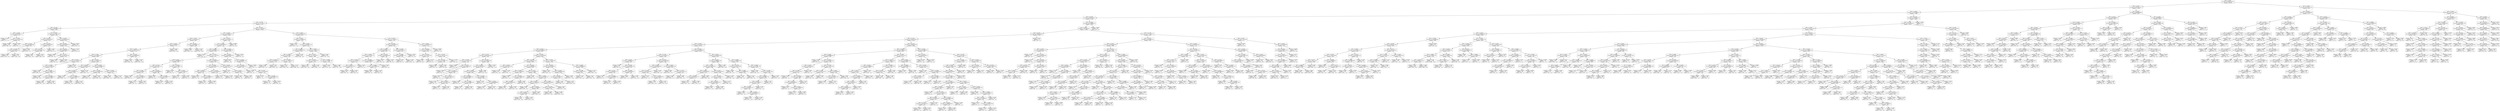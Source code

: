 digraph Tree {
0 [label="X[2] <= 0.0051\nentropy = 0.364031164675\nsamples = 80180", shape="box"] ;
1 [label="X[3] <= 0.0051\nentropy = 0.282514770072\nsamples = 75638", shape="box"] ;
0 -> 1 ;
2 [label="X[0] <= 0.5583\nentropy = 0.250378080421\nsamples = 72960", shape="box"] ;
1 -> 2 ;
3 [label="X[4] <= 0.0250\nentropy = 0.295027494127\nsamples = 47496", shape="box"] ;
2 -> 3 ;
4 [label="X[0] <= 0.2767\nentropy = 0.279721810175\nsamples = 21471", shape="box"] ;
3 -> 4 ;
5 [label="X[0] <= 0.2184\nentropy = 0.330099614155\nsamples = 2835", shape="box"] ;
4 -> 5 ;
6 [label="X[0] <= 0.2087\nentropy = 0.208472993116\nsamples = 274", shape="box"] ;
5 -> 6 ;
7 [label="entropy = 0.1738\nsamples = 77\nvalue = [ 75.   2.]", shape="box"] ;
6 -> 7 ;
8 [label="X[1] <= 0.0051\nentropy = 0.221422123836\nsamples = 197", shape="box"] ;
6 -> 8 ;
9 [label="entropy = 0.2056\nsamples = 186\nvalue = [ 180.    6.]", shape="box"] ;
8 -> 9 ;
10 [label="entropy = 0.4395\nsamples = 11\nvalue = [ 10.   1.]", shape="box"] ;
8 -> 10 ;
11 [label="X[1] <= 0.0051\nentropy = 0.341755215283\nsamples = 2561", shape="box"] ;
5 -> 11 ;
12 [label="X[0] <= 0.2476\nentropy = 0.289031918447\nsamples = 2252", shape="box"] ;
11 -> 12 ;
13 [label="X[0] <= 0.2379\nentropy = 0.262092839893\nsamples = 901", shape="box"] ;
12 -> 13 ;
14 [label="X[0] <= 0.2282\nentropy = 0.293547326838\nsamples = 561", shape="box"] ;
13 -> 14 ;
15 [label="entropy = 0.3020\nsamples = 242\nvalue = [ 229.   13.]", shape="box"] ;
14 -> 15 ;
16 [label="entropy = 0.2871\nsamples = 319\nvalue = [ 303.   16.]", shape="box"] ;
14 -> 16 ;
17 [label="entropy = 0.2061\nsamples = 340\nvalue = [ 329.   11.]", shape="box"] ;
13 -> 17 ;
18 [label="X[0] <= 0.2670\nentropy = 0.306341406367\nsamples = 1351", shape="box"] ;
12 -> 18 ;
19 [label="X[0] <= 0.2573\nentropy = 0.308740491438\nsamples = 849", shape="box"] ;
18 -> 19 ;
20 [label="entropy = 0.3031\nsamples = 426\nvalue = [ 403.   23.]", shape="box"] ;
19 -> 20 ;
21 [label="entropy = 0.3144\nsamples = 423\nvalue = [ 399.   24.]", shape="box"] ;
19 -> 21 ;
22 [label="entropy = 0.3023\nsamples = 502\nvalue = [ 475.   27.]", shape="box"] ;
18 -> 22 ;
23 [label="X[1] <= 0.0153\nentropy = 0.630892109623\nsamples = 309", shape="box"] ;
11 -> 23 ;
24 [label="X[0] <= 0.2670\nentropy = 0.560576942615\nsamples = 244", shape="box"] ;
23 -> 24 ;
25 [label="X[0] <= 0.2476\nentropy = 0.490652862343\nsamples = 187", shape="box"] ;
24 -> 25 ;
26 [label="entropy = 0.6500\nsamples = 78\nvalue = [ 65.  13.]", shape="box"] ;
25 -> 26 ;
27 [label="X[0] <= 0.2573\nentropy = 0.34397451436\nsamples = 109", shape="box"] ;
25 -> 27 ;
28 [label="entropy = 0.4022\nsamples = 50\nvalue = [ 46.   4.]", shape="box"] ;
27 -> 28 ;
29 [label="entropy = 0.2900\nsamples = 59\nvalue = [ 56.   3.]", shape="box"] ;
27 -> 29 ;
30 [label="entropy = 0.7425\nsamples = 57\nvalue = [ 45.  12.]", shape="box"] ;
24 -> 30 ;
31 [label="entropy = 0.8291\nsamples = 65\nvalue = [ 48.  17.]", shape="box"] ;
23 -> 31 ;
32 [label="X[0] <= 0.4515\nentropy = 0.27167228347\nsamples = 18636", shape="box"] ;
4 -> 32 ;
33 [label="X[1] <= 0.0051\nentropy = 0.283810267543\nsamples = 10204", shape="box"] ;
32 -> 33 ;
34 [label="X[0] <= 0.4320\nentropy = 0.23367542828\nsamples = 8837", shape="box"] ;
33 -> 34 ;
35 [label="X[0] <= 0.4223\nentropy = 0.22609267321\nsamples = 7777", shape="box"] ;
34 -> 35 ;
36 [label="X[0] <= 0.4029\nentropy = 0.229917128066\nsamples = 7313", shape="box"] ;
35 -> 36 ;
37 [label="X[0] <= 0.3252\nentropy = 0.221190533325\nsamples = 6369", shape="box"] ;
36 -> 37 ;
38 [label="X[0] <= 0.3155\nentropy = 0.231587203106\nsamples = 2733", shape="box"] ;
37 -> 38 ;
39 [label="X[0] <= 0.2864\nentropy = 0.219795470617\nsamples = 2188", shape="box"] ;
38 -> 39 ;
40 [label="entropy = 0.2409\nsamples = 529\nvalue = [ 508.   21.]", shape="box"] ;
39 -> 40 ;
41 [label="X[0] <= 0.2961\nentropy = 0.212888111876\nsamples = 1659", shape="box"] ;
39 -> 41 ;
42 [label="entropy = 0.2208\nsamples = 565\nvalue = [ 545.   20.]", shape="box"] ;
41 -> 42 ;
43 [label="X[0] <= 0.3058\nentropy = 0.208765945033\nsamples = 1094", shape="box"] ;
41 -> 43 ;
44 [label="entropy = 0.1982\nsamples = 585\nvalue = [ 567.   18.]", shape="box"] ;
43 -> 44 ;
45 [label="entropy = 0.2206\nsamples = 509\nvalue = [ 491.   18.]", shape="box"] ;
43 -> 45 ;
46 [label="entropy = 0.2766\nsamples = 545\nvalue = [ 519.   26.]", shape="box"] ;
38 -> 46 ;
47 [label="X[0] <= 0.3641\nentropy = 0.21324178105\nsamples = 3636", shape="box"] ;
37 -> 47 ;
48 [label="X[0] <= 0.3544\nentropy = 0.196815740509\nsamples = 1837", shape="box"] ;
47 -> 48 ;
49 [label="X[0] <= 0.3350\nentropy = 0.202908437013\nsamples = 1419", shape="box"] ;
48 -> 49 ;
50 [label="entropy = 0.2118\nsamples = 507\nvalue = [ 490.   17.]", shape="box"] ;
49 -> 50 ;
51 [label="X[0] <= 0.3447\nentropy = 0.197899005042\nsamples = 912", shape="box"] ;
49 -> 51 ;
52 [label="entropy = 0.1986\nsamples = 454\nvalue = [ 440.   14.]", shape="box"] ;
51 -> 52 ;
53 [label="entropy = 0.1972\nsamples = 458\nvalue = [ 444.   14.]", shape="box"] ;
51 -> 53 ;
54 [label="entropy = 0.1756\nsamples = 418\nvalue = [ 407.   11.]", shape="box"] ;
48 -> 54 ;
55 [label="X[0] <= 0.3835\nentropy = 0.229504994505\nsamples = 1799", shape="box"] ;
47 -> 55 ;
56 [label="X[0] <= 0.3738\nentropy = 0.235598244569\nsamples = 882", shape="box"] ;
55 -> 56 ;
57 [label="entropy = 0.2219\nsamples = 421\nvalue = [ 406.   15.]", shape="box"] ;
56 -> 57 ;
58 [label="entropy = 0.2478\nsamples = 461\nvalue = [ 442.   19.]", shape="box"] ;
56 -> 58 ;
59 [label="X[0] <= 0.3932\nentropy = 0.22357959378\nsamples = 917", shape="box"] ;
55 -> 59 ;
60 [label="entropy = 0.2202\nsamples = 482\nvalue = [ 465.   17.]", shape="box"] ;
59 -> 60 ;
61 [label="entropy = 0.2273\nsamples = 435\nvalue = [ 419.   16.]", shape="box"] ;
59 -> 61 ;
62 [label="X[0] <= 0.4126\nentropy = 0.285496289901\nsamples = 944", shape="box"] ;
36 -> 62 ;
63 [label="entropy = 0.2736\nsamples = 468\nvalue = [ 446.   22.]", shape="box"] ;
62 -> 63 ;
64 [label="entropy = 0.2970\nsamples = 476\nvalue = [ 451.   25.]", shape="box"] ;
62 -> 64 ;
65 [label="entropy = 0.1618\nsamples = 464\nvalue = [ 453.   11.]", shape="box"] ;
35 -> 65 ;
66 [label="X[0] <= 0.4417\nentropy = 0.286396957116\nsamples = 1060", shape="box"] ;
34 -> 66 ;
67 [label="entropy = 0.2945\nsamples = 520\nvalue = [ 493.   27.]", shape="box"] ;
66 -> 67 ;
68 [label="entropy = 0.2785\nsamples = 540\nvalue = [ 514.   26.]", shape="box"] ;
66 -> 68 ;
69 [label="X[1] <= 0.0357\nentropy = 0.535553163716\nsamples = 1367", shape="box"] ;
33 -> 69 ;
70 [label="X[1] <= 0.0153\nentropy = 0.508718953557\nsamples = 1337", shape="box"] ;
69 -> 70 ;
71 [label="X[0] <= 0.2864\nentropy = 0.458586241134\nsamples = 1044", shape="box"] ;
70 -> 71 ;
72 [label="entropy = 0.2525\nsamples = 71\nvalue = [ 68.   3.]", shape="box"] ;
71 -> 72 ;
73 [label="X[0] <= 0.3738\nentropy = 0.471271975662\nsamples = 973", shape="box"] ;
71 -> 73 ;
74 [label="X[0] <= 0.3447\nentropy = 0.439496986922\nsamples = 550", shape="box"] ;
73 -> 74 ;
75 [label="X[0] <= 0.3155\nentropy = 0.504141874151\nsamples = 377", shape="box"] ;
74 -> 75 ;
76 [label="X[0] <= 0.2961\nentropy = 0.441028092775\nsamples = 197", shape="box"] ;
75 -> 76 ;
77 [label="entropy = 0.5586\nsamples = 69\nvalue = [ 60.   9.]", shape="box"] ;
76 -> 77 ;
78 [label="X[0] <= 0.3058\nentropy = 0.367088759011\nsamples = 128", shape="box"] ;
76 -> 78 ;
79 [label="entropy = 0.3712\nsamples = 70\nvalue = [ 65.   5.]", shape="box"] ;
78 -> 79 ;
80 [label="entropy = 0.3621\nsamples = 58\nvalue = [ 54.   4.]", shape="box"] ;
78 -> 80 ;
81 [label="X[0] <= 0.3252\nentropy = 0.566509506553\nsamples = 180", shape="box"] ;
75 -> 81 ;
82 [label="entropy = 0.6681\nsamples = 63\nvalue = [ 52.  11.]", shape="box"] ;
81 -> 82 ;
83 [label="X[0] <= 0.3350\nentropy = 0.503258334776\nsamples = 117", shape="box"] ;
81 -> 83 ;
84 [label="entropy = 0.4508\nsamples = 53\nvalue = [ 48.   5.]", shape="box"] ;
83 -> 84 ;
85 [label="entropy = 0.5436\nsamples = 64\nvalue = [ 56.   8.]", shape="box"] ;
83 -> 85 ;
86 [label="X[0] <= 0.3544\nentropy = 0.270216867229\nsamples = 173", shape="box"] ;
74 -> 86 ;
87 [label="entropy = 0.3193\nsamples = 69\nvalue = [ 65.   4.]", shape="box"] ;
86 -> 87 ;
88 [label="X[0] <= 0.3641\nentropy = 0.235193381819\nsamples = 104", shape="box"] ;
86 -> 88 ;
89 [label="entropy = 0.1537\nsamples = 45\nvalue = [ 44.   1.]", shape="box"] ;
88 -> 89 ;
90 [label="entropy = 0.2900\nsamples = 59\nvalue = [ 56.   3.]", shape="box"] ;
88 -> 90 ;
91 [label="X[0] <= 0.4223\nentropy = 0.510309965287\nsamples = 423", shape="box"] ;
73 -> 91 ;
92 [label="X[0] <= 0.4029\nentropy = 0.546158203525\nsamples = 270", shape="box"] ;
91 -> 92 ;
93 [label="X[0] <= 0.3835\nentropy = 0.49319675011\nsamples = 167", shape="box"] ;
92 -> 93 ;
94 [label="entropy = 0.5746\nsamples = 66\nvalue = [ 57.   9.]", shape="box"] ;
93 -> 94 ;
95 [label="X[0] <= 0.3932\nentropy = 0.433488463245\nsamples = 101", shape="box"] ;
93 -> 95 ;
96 [label="entropy = 0.4821\nsamples = 48\nvalue = [ 43.   5.]", shape="box"] ;
95 -> 96 ;
97 [label="entropy = 0.3860\nsamples = 53\nvalue = [ 49.   4.]", shape="box"] ;
95 -> 97 ;
98 [label="X[0] <= 0.4126\nentropy = 0.623043399622\nsamples = 103", shape="box"] ;
92 -> 98 ;
99 [label="entropy = 0.6752\nsamples = 45\nvalue = [ 37.   8.]", shape="box"] ;
98 -> 99 ;
100 [label="entropy = 0.5788\nsamples = 58\nvalue = [ 50.   8.]", shape="box"] ;
98 -> 100 ;
101 [label="X[0] <= 0.4320\nentropy = 0.441467724932\nsamples = 153", shape="box"] ;
91 -> 101 ;
102 [label="entropy = 0.3912\nsamples = 52\nvalue = [ 48.   4.]", shape="box"] ;
101 -> 102 ;
103 [label="X[0] <= 0.4417\nentropy = 0.465849173772\nsamples = 101", shape="box"] ;
101 -> 103 ;
104 [label="entropy = 0.4821\nsamples = 48\nvalue = [ 43.   5.]", shape="box"] ;
103 -> 104 ;
105 [label="entropy = 0.4508\nsamples = 53\nvalue = [ 48.   5.]", shape="box"] ;
103 -> 105 ;
106 [label="X[0] <= 0.4320\nentropy = 0.659186042597\nsamples = 293", shape="box"] ;
70 -> 106 ;
107 [label="X[0] <= 0.2961\nentropy = 0.684802430439\nsamples = 258", shape="box"] ;
106 -> 107 ;
108 [label="entropy = 0.8015\nsamples = 41\nvalue = [ 31.  10.]", shape="box"] ;
107 -> 108 ;
109 [label="X[1] <= 0.0255\nentropy = 0.658863067156\nsamples = 217", shape="box"] ;
107 -> 109 ;
110 [label="X[0] <= 0.3350\nentropy = 0.658743530769\nsamples = 176", shape="box"] ;
109 -> 110 ;
111 [label="entropy = 0.4690\nsamples = 50\nvalue = [ 45.   5.]", shape="box"] ;
110 -> 111 ;
112 [label="X[0] <= 0.3447\nentropy = 0.71874210999\nsamples = 126", shape="box"] ;
110 -> 112 ;
113 [label="entropy = 0.9799\nsamples = 12\nvalue = [ 7.  5.]", shape="box"] ;
112 -> 113 ;
114 [label="X[0] <= 0.3738\nentropy = 0.669996032099\nsamples = 114", shape="box"] ;
112 -> 114 ;
115 [label="entropy = 0.7321\nsamples = 39\nvalue = [ 31.   8.]", shape="box"] ;
114 -> 115 ;
116 [label="entropy = 0.6343\nsamples = 75\nvalue = [ 63.  12.]", shape="box"] ;
114 -> 116 ;
117 [label="entropy = 0.6594\nsamples = 41\nvalue = [ 34.   7.]", shape="box"] ;
109 -> 117 ;
118 [label="entropy = 0.4220\nsamples = 35\nvalue = [ 32.   3.]", shape="box"] ;
106 -> 118 ;
119 [label="entropy = 0.9968\nsamples = 30\nvalue = [ 14.  16.]", shape="box"] ;
69 -> 119 ;
120 [label="X[1] <= 0.0051\nentropy = 0.256637343881\nsamples = 8432", shape="box"] ;
32 -> 120 ;
121 [label="X[0] <= 0.4612\nentropy = 0.18262881059\nsamples = 7225", shape="box"] ;
120 -> 121 ;
122 [label="entropy = 0.1472\nsamples = 523\nvalue = [ 512.   11.]", shape="box"] ;
121 -> 122 ;
123 [label="X[0] <= 0.5097\nentropy = 0.185285770293\nsamples = 6702", shape="box"] ;
121 -> 123 ;
124 [label="X[0] <= 0.5000\nentropy = 0.194955767835\nsamples = 3022", shape="box"] ;
123 -> 124 ;
125 [label="X[0] <= 0.4806\nentropy = 0.185543077275\nsamples = 2407", shape="box"] ;
124 -> 125 ;
126 [label="X[0] <= 0.4709\nentropy = 0.197582859182\nsamples = 1175", shape="box"] ;
125 -> 126 ;
127 [label="entropy = 0.1981\nsamples = 553\nvalue = [ 536.   17.]", shape="box"] ;
126 -> 127 ;
128 [label="entropy = 0.1971\nsamples = 622\nvalue = [ 603.   19.]", shape="box"] ;
126 -> 128 ;
129 [label="X[0] <= 0.4903\nentropy = 0.173781322679\nsamples = 1232", shape="box"] ;
125 -> 129 ;
130 [label="entropy = 0.1751\nsamples = 610\nvalue = [ 594.   16.]", shape="box"] ;
129 -> 130 ;
131 [label="entropy = 0.1725\nsamples = 622\nvalue = [ 606.   16.]", shape="box"] ;
129 -> 131 ;
132 [label="entropy = 0.2302\nsamples = 615\nvalue = [ 592.   23.]", shape="box"] ;
124 -> 132 ;
133 [label="X[0] <= 0.5485\nentropy = 0.177201379565\nsamples = 3680", shape="box"] ;
123 -> 133 ;
134 [label="X[0] <= 0.5291\nentropy = 0.170122769127\nsamples = 2888", shape="box"] ;
133 -> 134 ;
135 [label="X[0] <= 0.5194\nentropy = 0.161102533976\nsamples = 1357", shape="box"] ;
134 -> 135 ;
136 [label="entropy = 0.1572\nsamples = 656\nvalue = [ 641.   15.]", shape="box"] ;
135 -> 136 ;
137 [label="entropy = 0.1647\nsamples = 701\nvalue = [ 684.   17.]", shape="box"] ;
135 -> 137 ;
138 [label="X[0] <= 0.5388\nentropy = 0.177976667395\nsamples = 1531", shape="box"] ;
134 -> 138 ;
139 [label="entropy = 0.1920\nsamples = 745\nvalue = [ 723.   22.]", shape="box"] ;
138 -> 139 ;
140 [label="entropy = 0.1643\nsamples = 786\nvalue = [ 767.   19.]", shape="box"] ;
138 -> 140 ;
141 [label="entropy = 0.2022\nsamples = 792\nvalue = [ 767.   25.]", shape="box"] ;
133 -> 141 ;
142 [label="X[1] <= 0.0153\nentropy = 0.573330524711\nsamples = 1207", shape="box"] ;
120 -> 142 ;
143 [label="X[0] <= 0.5291\nentropy = 0.459515904133\nsamples = 876", shape="box"] ;
142 -> 143 ;
144 [label="X[0] <= 0.5097\nentropy = 0.504383432782\nsamples = 592", shape="box"] ;
143 -> 144 ;
145 [label="X[0] <= 0.4806\nentropy = 0.479327452316\nsamples = 426", shape="box"] ;
144 -> 145 ;
146 [label="X[0] <= 0.4709\nentropy = 0.515425864321\nsamples = 217", shape="box"] ;
145 -> 146 ;
147 [label="X[0] <= 0.4612\nentropy = 0.492915779616\nsamples = 130", shape="box"] ;
146 -> 147 ;
148 [label="entropy = 0.5226\nsamples = 68\nvalue = [ 60.   8.]", shape="box"] ;
147 -> 148 ;
149 [label="entropy = 0.4587\nsamples = 62\nvalue = [ 56.   6.]", shape="box"] ;
147 -> 149 ;
150 [label="entropy = 0.5476\nsamples = 87\nvalue = [ 76.  11.]", shape="box"] ;
146 -> 150 ;
151 [label="X[0] <= 0.5000\nentropy = 0.439496986922\nsamples = 209", shape="box"] ;
145 -> 151 ;
152 [label="X[0] <= 0.4903\nentropy = 0.413816850304\nsamples = 132", shape="box"] ;
151 -> 152 ;
153 [label="entropy = 0.4489\nsamples = 64\nvalue = [ 58.   6.]", shape="box"] ;
152 -> 153 ;
154 [label="entropy = 0.3790\nsamples = 68\nvalue = [ 63.   5.]", shape="box"] ;
152 -> 154 ;
155 [label="entropy = 0.4812\nsamples = 77\nvalue = [ 69.   8.]", shape="box"] ;
151 -> 155 ;
156 [label="X[0] <= 0.5194\nentropy = 0.564336444493\nsamples = 166", shape="box"] ;
144 -> 156 ;
157 [label="entropy = 0.5813\nsamples = 72\nvalue = [ 62.  10.]", shape="box"] ;
156 -> 157 ;
158 [label="entropy = 0.5510\nsamples = 94\nvalue = [ 82.  12.]", shape="box"] ;
156 -> 158 ;
159 [label="X[0] <= 0.5485\nentropy = 0.354252442181\nsamples = 284", shape="box"] ;
143 -> 159 ;
160 [label="X[0] <= 0.5388\nentropy = 0.286396957116\nsamples = 200", shape="box"] ;
159 -> 160 ;
161 [label="entropy = 0.2975\nsamples = 95\nvalue = [ 90.   5.]", shape="box"] ;
160 -> 161 ;
162 [label="entropy = 0.2762\nsamples = 105\nvalue = [ 100.    5.]", shape="box"] ;
160 -> 162 ;
163 [label="entropy = 0.4912\nsamples = 84\nvalue = [ 75.   9.]", shape="box"] ;
159 -> 163 ;
164 [label="X[1] <= 0.0357\nentropy = 0.792822694336\nsamples = 331", shape="box"] ;
142 -> 164 ;
165 [label="X[0] <= 0.5000\nentropy = 0.745910576136\nsamples = 292", shape="box"] ;
164 -> 165 ;
166 [label="X[1] <= 0.0255\nentropy = 0.811278124459\nsamples = 104", shape="box"] ;
165 -> 166 ;
167 [label="entropy = 0.8631\nsamples = 70\nvalue = [ 50.  20.]", shape="box"] ;
166 -> 167 ;
168 [label="entropy = 0.6723\nsamples = 34\nvalue = [ 28.   6.]", shape="box"] ;
166 -> 168 ;
169 [label="X[1] <= 0.0255\nentropy = 0.704576712873\nsamples = 188", shape="box"] ;
165 -> 169 ;
170 [label="X[0] <= 0.5194\nentropy = 0.672294817076\nsamples = 136", shape="box"] ;
169 -> 170 ;
171 [label="entropy = 0.4690\nsamples = 40\nvalue = [ 36.   4.]", shape="box"] ;
170 -> 171 ;
172 [label="entropy = 0.7383\nsamples = 96\nvalue = [ 76.  20.]", shape="box"] ;
170 -> 172 ;
173 [label="entropy = 0.7793\nsamples = 52\nvalue = [ 40.  12.]", shape="box"] ;
169 -> 173 ;
174 [label="entropy = 0.9881\nsamples = 39\nvalue = [ 22.  17.]", shape="box"] ;
164 -> 174 ;
175 [label="X[4] <= 0.3250\nentropy = 0.307366882376\nsamples = 26025", shape="box"] ;
3 -> 175 ;
176 [label="X[1] <= 0.0051\nentropy = 0.3077055449\nsamples = 25986", shape="box"] ;
175 -> 176 ;
177 [label="X[4] <= 0.2750\nentropy = 0.238959738388\nsamples = 21693", shape="box"] ;
176 -> 177 ;
178 [label="X[4] <= 0.1250\nentropy = 0.238307678832\nsamples = 21618", shape="box"] ;
177 -> 178 ;
179 [label="X[4] <= 0.0750\nentropy = 0.242246704315\nsamples = 16129", shape="box"] ;
178 -> 179 ;
180 [label="X[0] <= 0.3544\nentropy = 0.245976600929\nsamples = 8087", shape="box"] ;
179 -> 180 ;
181 [label="X[0] <= 0.2767\nentropy = 0.346911853642\nsamples = 1662", shape="box"] ;
180 -> 181 ;
182 [label="X[0] <= 0.2282\nentropy = 0.437473729788\nsamples = 299", shape="box"] ;
181 -> 182 ;
183 [label="entropy = 0.6666\nsamples = 23\nvalue = [ 19.   4.]", shape="box"] ;
182 -> 183 ;
184 [label="X[0] <= 0.2379\nentropy = 0.413816850304\nsamples = 276", shape="box"] ;
182 -> 184 ;
185 [label="entropy = 0.0000\nsamples = 20\nvalue = [ 20.   0.]", shape="box"] ;
184 -> 185 ;
186 [label="X[0] <= 0.2476\nentropy = 0.43594805979\nsamples = 256", shape="box"] ;
184 -> 186 ;
187 [label="entropy = 0.5917\nsamples = 35\nvalue = [ 30.   5.]", shape="box"] ;
186 -> 187 ;
188 [label="X[0] <= 0.2573\nentropy = 0.407260743941\nsamples = 221", shape="box"] ;
186 -> 188 ;
189 [label="entropy = 0.4341\nsamples = 56\nvalue = [ 51.   5.]", shape="box"] ;
188 -> 189 ;
190 [label="X[0] <= 0.2670\nentropy = 0.39789373922\nsamples = 165", shape="box"] ;
188 -> 190 ;
191 [label="entropy = 0.3877\nsamples = 79\nvalue = [ 73.   6.]", shape="box"] ;
190 -> 191 ;
192 [label="entropy = 0.4071\nsamples = 86\nvalue = [ 79.   7.]", shape="box"] ;
190 -> 192 ;
193 [label="X[0] <= 0.3447\nentropy = 0.325169031692\nsamples = 1363", shape="box"] ;
181 -> 193 ;
194 [label="X[0] <= 0.3350\nentropy = 0.330887140613\nsamples = 1150", shape="box"] ;
193 -> 194 ;
195 [label="X[0] <= 0.3058\nentropy = 0.319337386534\nsamples = 966", shape="box"] ;
194 -> 195 ;
196 [label="X[0] <= 0.2864\nentropy = 0.346083800349\nsamples = 386", shape="box"] ;
195 -> 196 ;
197 [label="entropy = 0.3298\nsamples = 99\nvalue = [ 93.   6.]", shape="box"] ;
196 -> 197 ;
198 [label="X[0] <= 0.2961\nentropy = 0.351588021456\nsamples = 287", shape="box"] ;
196 -> 198 ;
199 [label="entropy = 0.3513\nsamples = 121\nvalue = [ 113.    8.]", shape="box"] ;
198 -> 199 ;
200 [label="entropy = 0.3518\nsamples = 166\nvalue = [ 155.   11.]", shape="box"] ;
198 -> 200 ;
201 [label="X[0] <= 0.3155\nentropy = 0.30086821116\nsamples = 580", shape="box"] ;
195 -> 201 ;
202 [label="entropy = 0.2799\nsamples = 165\nvalue = [ 157.    8.]", shape="box"] ;
201 -> 202 ;
203 [label="X[0] <= 0.3252\nentropy = 0.308995998807\nsamples = 415", shape="box"] ;
201 -> 203 ;
204 [label="entropy = 0.3014\nsamples = 224\nvalue = [ 212.   12.]", shape="box"] ;
203 -> 204 ;
205 [label="entropy = 0.3178\nsamples = 191\nvalue = [ 180.   11.]", shape="box"] ;
203 -> 205 ;
206 [label="entropy = 0.3882\nsamples = 184\nvalue = [ 170.   14.]", shape="box"] ;
194 -> 206 ;
207 [label="entropy = 0.2933\nsamples = 213\nvalue = [ 202.   11.]", shape="box"] ;
193 -> 207 ;
208 [label="X[0] <= 0.4903\nentropy = 0.216732238906\nsamples = 6425", shape="box"] ;
180 -> 208 ;
209 [label="X[0] <= 0.3738\nentropy = 0.239615157433\nsamples = 3983", shape="box"] ;
208 -> 209 ;
210 [label="X[0] <= 0.3641\nentropy = 0.183427070404\nsamples = 467", shape="box"] ;
209 -> 210 ;
211 [label="entropy = 0.2178\nsamples = 230\nvalue = [ 222.    8.]", shape="box"] ;
210 -> 211 ;
212 [label="entropy = 0.1476\nsamples = 237\nvalue = [ 232.    5.]", shape="box"] ;
210 -> 212 ;
213 [label="X[0] <= 0.4126\nentropy = 0.246656697457\nsamples = 3516", shape="box"] ;
209 -> 213 ;
214 [label="X[0] <= 0.3835\nentropy = 0.27053558669\nsamples = 950", shape="box"] ;
213 -> 214 ;
215 [label="entropy = 0.2984\nsamples = 227\nvalue = [ 215.   12.]", shape="box"] ;
214 -> 215 ;
216 [label="X[0] <= 0.4029\nentropy = 0.261494363689\nsamples = 723", shape="box"] ;
214 -> 216 ;
217 [label="X[0] <= 0.3932\nentropy = 0.253878440298\nsamples = 517", shape="box"] ;
216 -> 217 ;
218 [label="entropy = 0.2525\nsamples = 284\nvalue = [ 272.   12.]", shape="box"] ;
217 -> 218 ;
219 [label="entropy = 0.2555\nsamples = 233\nvalue = [ 223.   10.]", shape="box"] ;
217 -> 219 ;
220 [label="entropy = 0.2802\nsamples = 206\nvalue = [ 196.   10.]", shape="box"] ;
216 -> 220 ;
221 [label="X[0] <= 0.4223\nentropy = 0.237554952707\nsamples = 2566", shape="box"] ;
213 -> 221 ;
222 [label="entropy = 0.1608\nsamples = 255\nvalue = [ 249.    6.]", shape="box"] ;
221 -> 222 ;
223 [label="X[0] <= 0.4612\nentropy = 0.245378673547\nsamples = 2311", shape="box"] ;
221 -> 223 ;
224 [label="X[0] <= 0.4320\nentropy = 0.2306102485\nsamples = 1174", shape="box"] ;
223 -> 224 ;
225 [label="entropy = 0.2229\nsamples = 279\nvalue = [ 269.   10.]", shape="box"] ;
224 -> 225 ;
226 [label="X[0] <= 0.4515\nentropy = 0.2329938011\nsamples = 895", shape="box"] ;
224 -> 226 ;
227 [label="X[0] <= 0.4417\nentropy = 0.236093203361\nsamples = 595", shape="box"] ;
226 -> 227 ;
228 [label="entropy = 0.2325\nsamples = 264\nvalue = [ 254.   10.]", shape="box"] ;
227 -> 228 ;
229 [label="entropy = 0.2390\nsamples = 331\nvalue = [ 318.   13.]", shape="box"] ;
227 -> 229 ;
230 [label="entropy = 0.2268\nsamples = 300\nvalue = [ 289.   11.]", shape="box"] ;
226 -> 230 ;
231 [label="X[0] <= 0.4806\nentropy = 0.260231238898\nsamples = 1137", shape="box"] ;
223 -> 231 ;
232 [label="X[0] <= 0.4709\nentropy = 0.278947768955\nsamples = 746", shape="box"] ;
231 -> 232 ;
233 [label="entropy = 0.2869\nsamples = 399\nvalue = [ 379.   20.]", shape="box"] ;
232 -> 233 ;
234 [label="entropy = 0.2696\nsamples = 347\nvalue = [ 331.   16.]", shape="box"] ;
232 -> 234 ;
235 [label="entropy = 0.2227\nsamples = 391\nvalue = [ 377.   14.]", shape="box"] ;
231 -> 235 ;
236 [label="X[0] <= 0.5291\nentropy = 0.177134357802\nsamples = 2442", shape="box"] ;
208 -> 236 ;
237 [label="X[0] <= 0.5000\nentropy = 0.190812099512\nsamples = 1434", shape="box"] ;
236 -> 237 ;
238 [label="entropy = 0.1654\nsamples = 328\nvalue = [ 320.    8.]", shape="box"] ;
237 -> 238 ;
239 [label="X[0] <= 0.5194\nentropy = 0.198096476046\nsamples = 1106", shape="box"] ;
237 -> 239 ;
240 [label="X[0] <= 0.5097\nentropy = 0.191018658035\nsamples = 716", shape="box"] ;
239 -> 240 ;
241 [label="entropy = 0.1972\nsamples = 360\nvalue = [ 349.   11.]", shape="box"] ;
240 -> 241 ;
242 [label="entropy = 0.1847\nsamples = 356\nvalue = [ 346.   10.]", shape="box"] ;
240 -> 242 ;
243 [label="entropy = 0.2108\nsamples = 390\nvalue = [ 377.   13.]", shape="box"] ;
239 -> 243 ;
244 [label="X[0] <= 0.5485\nentropy = 0.156980180823\nsamples = 1008", shape="box"] ;
236 -> 244 ;
245 [label="X[0] <= 0.5388\nentropy = 0.123644718522\nsamples = 651", shape="box"] ;
244 -> 245 ;
246 [label="entropy = 0.1158\nsamples = 321\nvalue = [ 316.    5.]", shape="box"] ;
245 -> 246 ;
247 [label="entropy = 0.1311\nsamples = 330\nvalue = [ 324.    6.]", shape="box"] ;
245 -> 247 ;
248 [label="entropy = 0.2122\nsamples = 357\nvalue = [ 345.   12.]", shape="box"] ;
244 -> 248 ;
249 [label="X[0] <= 0.3835\nentropy = 0.238470691882\nsamples = 8042", shape="box"] ;
179 -> 249 ;
250 [label="X[0] <= 0.3155\nentropy = 0.325347062152\nsamples = 2085", shape="box"] ;
249 -> 250 ;
251 [label="X[0] <= 0.2670\nentropy = 0.390686214417\nsamples = 495", shape="box"] ;
250 -> 251 ;
252 [label="entropy = 0.4587\nsamples = 62\nvalue = [ 56.   6.]", shape="box"] ;
251 -> 252 ;
253 [label="X[0] <= 0.2961\nentropy = 0.380322916786\nsamples = 433", shape="box"] ;
251 -> 253 ;
254 [label="X[0] <= 0.2767\nentropy = 0.394094811122\nsamples = 193", shape="box"] ;
253 -> 254 ;
255 [label="entropy = 0.3478\nsamples = 46\nvalue = [ 43.   3.]", shape="box"] ;
254 -> 255 ;
256 [label="X[0] <= 0.2864\nentropy = 0.407905980139\nsamples = 147", shape="box"] ;
254 -> 256 ;
257 [label="entropy = 0.3912\nsamples = 65\nvalue = [ 60.   5.]", shape="box"] ;
256 -> 257 ;
258 [label="entropy = 0.4208\nsamples = 82\nvalue = [ 75.   7.]", shape="box"] ;
256 -> 258 ;
259 [label="X[0] <= 0.3058\nentropy = 0.369025820677\nsamples = 240", shape="box"] ;
253 -> 259 ;
260 [label="entropy = 0.3440\nsamples = 109\nvalue = [ 102.    7.]", shape="box"] ;
259 -> 260 ;
261 [label="entropy = 0.3891\nsamples = 131\nvalue = [ 121.   10.]", shape="box"] ;
259 -> 261 ;
262 [label="X[0] <= 0.3544\nentropy = 0.303515199966\nsamples = 1590", shape="box"] ;
250 -> 262 ;
263 [label="X[0] <= 0.3447\nentropy = 0.282806400695\nsamples = 712", shape="box"] ;
262 -> 263 ;
264 [label="X[0] <= 0.3252\nentropy = 0.303151590366\nsamples = 500", shape="box"] ;
263 -> 264 ;
265 [label="entropy = 0.2776\nsamples = 146\nvalue = [ 139.    7.]", shape="box"] ;
264 -> 265 ;
266 [label="X[0] <= 0.3350\nentropy = 0.313380138829\nsamples = 354", shape="box"] ;
264 -> 266 ;
267 [label="entropy = 0.3200\nsamples = 172\nvalue = [ 162.   10.]", shape="box"] ;
266 -> 267 ;
268 [label="entropy = 0.3070\nsamples = 182\nvalue = [ 172.   10.]", shape="box"] ;
266 -> 268 ;
269 [label="entropy = 0.2318\nsamples = 212\nvalue = [ 204.    8.]", shape="box"] ;
263 -> 269 ;
270 [label="X[0] <= 0.3641\nentropy = 0.319801978288\nsamples = 878", shape="box"] ;
262 -> 270 ;
271 [label="entropy = 0.3485\nsamples = 260\nvalue = [ 243.   17.]", shape="box"] ;
270 -> 271 ;
272 [label="X[0] <= 0.3738\nentropy = 0.307334744752\nsamples = 618", shape="box"] ;
270 -> 272 ;
273 [label="entropy = 0.3141\nsamples = 300\nvalue = [ 283.   17.]", shape="box"] ;
272 -> 273 ;
274 [label="entropy = 0.3009\nsamples = 318\nvalue = [ 301.   17.]", shape="box"] ;
272 -> 274 ;
275 [label="X[0] <= 0.4612\nentropy = 0.204635052088\nsamples = 5957", shape="box"] ;
249 -> 275 ;
276 [label="X[0] <= 0.4515\nentropy = 0.226896514409\nsamples = 3080", shape="box"] ;
275 -> 276 ;
277 [label="X[0] <= 0.4126\nentropy = 0.218195756432\nsamples = 2668", shape="box"] ;
276 -> 277 ;
278 [label="X[0] <= 0.4029\nentropy = 0.238347094901\nsamples = 1073", shape="box"] ;
277 -> 278 ;
279 [label="X[0] <= 0.3932\nentropy = 0.206037569276\nsamples = 711", shape="box"] ;
278 -> 279 ;
280 [label="entropy = 0.2113\nsamples = 359\nvalue = [ 347.   12.]", shape="box"] ;
279 -> 280 ;
281 [label="entropy = 0.2006\nsamples = 352\nvalue = [ 341.   11.]", shape="box"] ;
279 -> 281 ;
282 [label="entropy = 0.2969\nsamples = 362\nvalue = [ 343.   19.]", shape="box"] ;
278 -> 282 ;
283 [label="X[0] <= 0.4417\nentropy = 0.204201299259\nsamples = 1595", shape="box"] ;
277 -> 283 ;
284 [label="X[0] <= 0.4320\nentropy = 0.192942347411\nsamples = 1178", shape="box"] ;
283 -> 284 ;
285 [label="X[0] <= 0.4223\nentropy = 0.200816053378\nsamples = 799", shape="box"] ;
284 -> 285 ;
286 [label="entropy = 0.2010\nsamples = 383\nvalue = [ 371.   12.]", shape="box"] ;
285 -> 286 ;
287 [label="entropy = 0.2006\nsamples = 416\nvalue = [ 403.   13.]", shape="box"] ;
285 -> 287 ;
288 [label="entropy = 0.1759\nsamples = 379\nvalue = [ 369.   10.]", shape="box"] ;
284 -> 288 ;
289 [label="entropy = 0.2348\nsamples = 417\nvalue = [ 401.   16.]", shape="box"] ;
283 -> 289 ;
290 [label="entropy = 0.2802\nsamples = 412\nvalue = [ 392.   20.]", shape="box"] ;
276 -> 290 ;
291 [label="X[0] <= 0.4903\nentropy = 0.179692975429\nsamples = 2877", shape="box"] ;
275 -> 291 ;
292 [label="X[0] <= 0.4709\nentropy = 0.155522779698\nsamples = 1020", shape="box"] ;
291 -> 292 ;
293 [label="entropy = 0.1938\nsamples = 368\nvalue = [ 357.   11.]", shape="box"] ;
292 -> 293 ;
294 [label="X[0] <= 0.4806\nentropy = 0.132388383163\nsamples = 652", shape="box"] ;
292 -> 294 ;
295 [label="entropy = 0.1245\nsamples = 352\nvalue = [ 346.    6.]", shape="box"] ;
294 -> 295 ;
296 [label="entropy = 0.1414\nsamples = 300\nvalue = [ 294.    6.]", shape="box"] ;
294 -> 296 ;
297 [label="X[0] <= 0.5000\nentropy = 0.192470817598\nsamples = 1857", shape="box"] ;
291 -> 297 ;
298 [label="entropy = 0.2261\nsamples = 356\nvalue = [ 343.   13.]", shape="box"] ;
297 -> 298 ;
299 [label="X[0] <= 0.5485\nentropy = 0.184165121881\nsamples = 1501", shape="box"] ;
297 -> 299 ;
300 [label="X[0] <= 0.5388\nentropy = 0.189390512736\nsamples = 1310", shape="box"] ;
299 -> 300 ;
301 [label="X[0] <= 0.5291\nentropy = 0.182106928707\nsamples = 1124", shape="box"] ;
300 -> 301 ;
302 [label="X[0] <= 0.5097\nentropy = 0.193229401543\nsamples = 907", shape="box"] ;
301 -> 302 ;
303 [label="entropy = 0.1650\nsamples = 329\nvalue = [ 321.    8.]", shape="box"] ;
302 -> 303 ;
304 [label="X[0] <= 0.5194\nentropy = 0.208596230814\nsamples = 578", shape="box"] ;
302 -> 304 ;
305 [label="entropy = 0.2001\nsamples = 321\nvalue = [ 311.   10.]", shape="box"] ;
304 -> 305 ;
306 [label="entropy = 0.2190\nsamples = 257\nvalue = [ 248.    9.]", shape="box"] ;
304 -> 306 ;
307 [label="entropy = 0.1326\nsamples = 217\nvalue = [ 213.    4.]", shape="box"] ;
301 -> 307 ;
308 [label="entropy = 0.2313\nsamples = 186\nvalue = [ 179.    7.]", shape="box"] ;
300 -> 308 ;
309 [label="entropy = 0.1467\nsamples = 191\nvalue = [ 187.    4.]", shape="box"] ;
299 -> 309 ;
310 [label="X[4] <= 0.1750\nentropy = 0.226568185392\nsamples = 5489", shape="box"] ;
178 -> 310 ;
311 [label="X[0] <= 0.4029\nentropy = 0.223265050953\nsamples = 3981", shape="box"] ;
310 -> 311 ;
312 [label="X[0] <= 0.2864\nentropy = 0.284888685904\nsamples = 1269", shape="box"] ;
311 -> 312 ;
313 [label="entropy = 0.5328\nsamples = 66\nvalue = [ 58.   8.]", shape="box"] ;
312 -> 313 ;
314 [label="X[0] <= 0.3544\nentropy = 0.267925552224\nsamples = 1203", shape="box"] ;
312 -> 314 ;
315 [label="X[0] <= 0.3447\nentropy = 0.24942126963\nsamples = 409", shape="box"] ;
314 -> 315 ;
316 [label="X[0] <= 0.2961\nentropy = 0.262311219614\nsamples = 315", shape="box"] ;
315 -> 316 ;
317 [label="entropy = 0.2285\nsamples = 27\nvalue = [ 26.   1.]", shape="box"] ;
316 -> 317 ;
318 [label="X[0] <= 0.3350\nentropy = 0.265376863772\nsamples = 288", shape="box"] ;
316 -> 318 ;
319 [label="X[0] <= 0.3155\nentropy = 0.260862909647\nsamples = 204", shape="box"] ;
318 -> 319 ;
320 [label="entropy = 0.2738\nsamples = 85\nvalue = [ 81.   4.]", shape="box"] ;
319 -> 320 ;
321 [label="X[0] <= 0.3252\nentropy = 0.251463964239\nsamples = 119", shape="box"] ;
319 -> 321 ;
322 [label="entropy = 0.2387\nsamples = 51\nvalue = [ 49.   2.]", shape="box"] ;
321 -> 322 ;
323 [label="entropy = 0.2609\nsamples = 68\nvalue = [ 65.   3.]", shape="box"] ;
321 -> 323 ;
324 [label="entropy = 0.2762\nsamples = 84\nvalue = [ 80.   4.]", shape="box"] ;
318 -> 324 ;
325 [label="entropy = 0.2039\nsamples = 94\nvalue = [ 91.   3.]", shape="box"] ;
315 -> 325 ;
326 [label="X[0] <= 0.3738\nentropy = 0.277231320289\nsamples = 794", shape="box"] ;
314 -> 326 ;
327 [label="X[0] <= 0.3641\nentropy = 0.321837152478\nsamples = 256", shape="box"] ;
326 -> 327 ;
328 [label="entropy = 0.3412\nsamples = 126\nvalue = [ 118.    8.]", shape="box"] ;
327 -> 328 ;
329 [label="entropy = 0.3025\nsamples = 130\nvalue = [ 123.    7.]", shape="box"] ;
327 -> 329 ;
330 [label="X[0] <= 0.3932\nentropy = 0.25476595855\nsamples = 538", shape="box"] ;
326 -> 330 ;
331 [label="X[0] <= 0.3835\nentropy = 0.231557457338\nsamples = 345", shape="box"] ;
330 -> 331 ;
332 [label="entropy = 0.2392\nsamples = 178\nvalue = [ 171.    7.]", shape="box"] ;
331 -> 332 ;
333 [label="entropy = 0.2233\nsamples = 167\nvalue = [ 161.    6.]", shape="box"] ;
331 -> 333 ;
334 [label="entropy = 0.2941\nsamples = 193\nvalue = [ 183.   10.]", shape="box"] ;
330 -> 334 ;
335 [label="X[0] <= 0.4903\nentropy = 0.191870718276\nsamples = 2712", shape="box"] ;
311 -> 335 ;
336 [label="X[0] <= 0.4612\nentropy = 0.172904304383\nsamples = 1860", shape="box"] ;
335 -> 336 ;
337 [label="X[0] <= 0.4515\nentropy = 0.191893803621\nsamples = 1288", shape="box"] ;
336 -> 337 ;
338 [label="X[0] <= 0.4417\nentropy = 0.183784321174\nsamples = 1075", shape="box"] ;
337 -> 338 ;
339 [label="X[0] <= 0.4320\nentropy = 0.195909270874\nsamples = 825", shape="box"] ;
338 -> 339 ;
340 [label="X[0] <= 0.4223\nentropy = 0.18335520475\nsamples = 611", shape="box"] ;
339 -> 340 ;
341 [label="X[0] <= 0.4126\nentropy = 0.208383036208\nsamples = 396", shape="box"] ;
340 -> 341 ;
342 [label="entropy = 0.2006\nsamples = 192\nvalue = [ 186.    6.]", shape="box"] ;
341 -> 342 ;
343 [label="entropy = 0.2156\nsamples = 204\nvalue = [ 197.    7.]", shape="box"] ;
341 -> 343 ;
344 [label="entropy = 0.1335\nsamples = 215\nvalue = [ 211.    4.]", shape="box"] ;
340 -> 344 ;
345 [label="entropy = 0.2302\nsamples = 214\nvalue = [ 206.    8.]", shape="box"] ;
339 -> 345 ;
346 [label="entropy = 0.1414\nsamples = 250\nvalue = [ 245.    5.]", shape="box"] ;
338 -> 346 ;
347 [label="entropy = 0.2310\nsamples = 213\nvalue = [ 205.    8.]", shape="box"] ;
337 -> 347 ;
348 [label="X[0] <= 0.4806\nentropy = 0.127062118399\nsamples = 572", shape="box"] ;
336 -> 348 ;
349 [label="X[0] <= 0.4709\nentropy = 0.140327270991\nsamples = 404", shape="box"] ;
348 -> 349 ;
350 [label="entropy = 0.1398\nsamples = 203\nvalue = [ 199.    4.]", shape="box"] ;
349 -> 350 ;
351 [label="entropy = 0.1409\nsamples = 201\nvalue = [ 197.    4.]", shape="box"] ;
349 -> 351 ;
352 [label="entropy = 0.0932\nsamples = 168\nvalue = [ 166.    2.]", shape="box"] ;
348 -> 352 ;
353 [label="X[0] <= 0.5097\nentropy = 0.230984641829\nsamples = 852", shape="box"] ;
335 -> 353 ;
354 [label="X[0] <= 0.5000\nentropy = 0.280558062216\nsamples = 329", shape="box"] ;
353 -> 354 ;
355 [label="entropy = 0.2634\nsamples = 179\nvalue = [ 171.    8.]", shape="box"] ;
354 -> 355 ;
356 [label="entropy = 0.3004\nsamples = 150\nvalue = [ 142.    8.]", shape="box"] ;
354 -> 356 ;
357 [label="X[0] <= 0.5194\nentropy = 0.197355736513\nsamples = 523", shape="box"] ;
353 -> 357 ;
358 [label="entropy = 0.1556\nsamples = 133\nvalue = [ 130.    3.]", shape="box"] ;
357 -> 358 ;
359 [label="X[0] <= 0.5388\nentropy = 0.210842300319\nsamples = 390", shape="box"] ;
357 -> 359 ;
360 [label="X[0] <= 0.5291\nentropy = 0.223812555135\nsamples = 222", shape="box"] ;
359 -> 360 ;
361 [label="entropy = 0.2122\nsamples = 119\nvalue = [ 115.    4.]", shape="box"] ;
360 -> 361 ;
362 [label="entropy = 0.2369\nsamples = 103\nvalue = [ 99.   4.]", shape="box"] ;
360 -> 362 ;
363 [label="X[0] <= 0.5485\nentropy = 0.193196413171\nsamples = 168", shape="box"] ;
359 -> 363 ;
364 [label="entropy = 0.1579\nsamples = 87\nvalue = [ 85.   2.]", shape="box"] ;
363 -> 364 ;
365 [label="entropy = 0.2285\nsamples = 81\nvalue = [ 78.   3.]", shape="box"] ;
363 -> 365 ;
366 [label="X[0] <= 0.3350\nentropy = 0.235193381819\nsamples = 1508", shape="box"] ;
310 -> 366 ;
367 [label="X[4] <= 0.2250\nentropy = 0.580597096141\nsamples = 101", shape="box"] ;
366 -> 367 ;
368 [label="entropy = 0.5146\nsamples = 87\nvalue = [ 77.  10.]", shape="box"] ;
367 -> 368 ;
369 [label="entropy = 0.8631\nsamples = 14\nvalue = [ 10.   4.]", shape="box"] ;
367 -> 369 ;
370 [label="X[4] <= 0.2250\nentropy = 0.200732347127\nsamples = 1407", shape="box"] ;
366 -> 370 ;
371 [label="X[0] <= 0.5291\nentropy = 0.214460662776\nsamples = 1115", shape="box"] ;
370 -> 371 ;
372 [label="X[0] <= 0.5097\nentropy = 0.225199250588\nsamples = 1046", shape="box"] ;
371 -> 372 ;
373 [label="X[0] <= 0.5000\nentropy = 0.208017064601\nsamples = 977", shape="box"] ;
372 -> 373 ;
374 [label="X[0] <= 0.4320\nentropy = 0.215330957936\nsamples = 934", shape="box"] ;
373 -> 374 ;
375 [label="X[0] <= 0.4223\nentropy = 0.254285848344\nsamples = 469", shape="box"] ;
374 -> 375 ;
376 [label="X[0] <= 0.3544\nentropy = 0.224740366951\nsamples = 414", shape="box"] ;
375 -> 376 ;
377 [label="entropy = 0.3478\nsamples = 46\nvalue = [ 43.   3.]", shape="box"] ;
376 -> 377 ;
378 [label="X[0] <= 0.3932\nentropy = 0.207310185859\nsamples = 368", shape="box"] ;
376 -> 378 ;
379 [label="X[0] <= 0.3835\nentropy = 0.18233425529\nsamples = 181", shape="box"] ;
378 -> 379 ;
380 [label="X[0] <= 0.3738\nentropy = 0.191433254814\nsamples = 136", shape="box"] ;
379 -> 380 ;
381 [label="entropy = 0.1654\nsamples = 82\nvalue = [ 80.   2.]", shape="box"] ;
380 -> 381 ;
382 [label="entropy = 0.2285\nsamples = 54\nvalue = [ 52.   2.]", shape="box"] ;
380 -> 382 ;
383 [label="entropy = 0.1537\nsamples = 45\nvalue = [ 44.   1.]", shape="box"] ;
379 -> 383 ;
384 [label="X[0] <= 0.4126\nentropy = 0.230396910188\nsamples = 187", shape="box"] ;
378 -> 384 ;
385 [label="X[0] <= 0.4029\nentropy = 0.249882292833\nsamples = 120", shape="box"] ;
384 -> 385 ;
386 [label="entropy = 0.2352\nsamples = 52\nvalue = [ 50.   2.]", shape="box"] ;
385 -> 386 ;
387 [label="entropy = 0.2609\nsamples = 68\nvalue = [ 65.   3.]", shape="box"] ;
385 -> 387 ;
388 [label="entropy = 0.1936\nsamples = 67\nvalue = [ 65.   2.]", shape="box"] ;
384 -> 388 ;
389 [label="entropy = 0.4395\nsamples = 55\nvalue = [ 50.   5.]", shape="box"] ;
375 -> 389 ;
390 [label="X[0] <= 0.4515\nentropy = 0.172904304383\nsamples = 465", shape="box"] ;
374 -> 390 ;
391 [label="X[0] <= 0.4417\nentropy = 0.142955355127\nsamples = 148", shape="box"] ;
390 -> 391 ;
392 [label="entropy = 0.1703\nsamples = 79\nvalue = [ 77.   2.]", shape="box"] ;
391 -> 392 ;
393 [label="entropy = 0.1093\nsamples = 69\nvalue = [ 68.   1.]", shape="box"] ;
391 -> 393 ;
394 [label="X[0] <= 0.4612\nentropy = 0.186258337562\nsamples = 317", shape="box"] ;
390 -> 394 ;
395 [label="entropy = 0.2580\nsamples = 69\nvalue = [ 66.   3.]", shape="box"] ;
394 -> 395 ;
396 [label="X[0] <= 0.4903\nentropy = 0.164379058674\nsamples = 248", shape="box"] ;
394 -> 396 ;
397 [label="X[0] <= 0.4709\nentropy = 0.14731066693\nsamples = 190", shape="box"] ;
396 -> 397 ;
398 [label="entropy = 0.1720\nsamples = 78\nvalue = [ 76.   2.]", shape="box"] ;
397 -> 398 ;
399 [label="X[0] <= 0.4806\nentropy = 0.129233774846\nsamples = 112", shape="box"] ;
397 -> 399 ;
400 [label="entropy = 0.1350\nsamples = 53\nvalue = [ 52.   1.]", shape="box"] ;
399 -> 400 ;
401 [label="entropy = 0.1239\nsamples = 59\nvalue = [ 58.   1.]", shape="box"] ;
399 -> 401 ;
402 [label="entropy = 0.2164\nsamples = 58\nvalue = [ 56.   2.]", shape="box"] ;
396 -> 402 ;
403 [label="entropy = 0.0000\nsamples = 43\nvalue = [ 43.   0.]", shape="box"] ;
373 -> 403 ;
404 [label="entropy = 0.4262\nsamples = 69\nvalue = [ 63.   6.]", shape="box"] ;
372 -> 404 ;
405 [label="entropy = 0.0000\nsamples = 69\nvalue = [ 69.   0.]", shape="box"] ;
371 -> 405 ;
406 [label="X[0] <= 0.4223\nentropy = 0.14450614339\nsamples = 292", shape="box"] ;
370 -> 406 ;
407 [label="X[0] <= 0.4126\nentropy = 0.223812555135\nsamples = 111", shape="box"] ;
406 -> 407 ;
408 [label="entropy = 0.1449\nsamples = 97\nvalue = [ 95.   2.]", shape="box"] ;
407 -> 408 ;
409 [label="entropy = 0.5917\nsamples = 14\nvalue = [ 12.   2.]", shape="box"] ;
407 -> 409 ;
410 [label="X[0] <= 0.4709\nentropy = 0.0876744830484\nsamples = 181", shape="box"] ;
406 -> 410 ;
411 [label="entropy = 0.0000\nsamples = 84\nvalue = [ 84.   0.]", shape="box"] ;
410 -> 411 ;
412 [label="entropy = 0.1449\nsamples = 97\nvalue = [ 95.   2.]", shape="box"] ;
410 -> 412 ;
413 [label="entropy = 0.4022\nsamples = 75\nvalue = [ 69.   6.]", shape="box"] ;
177 -> 413 ;
414 [label="X[4] <= 0.1750\nentropy = 0.571270667914\nsamples = 4293", shape="box"] ;
176 -> 414 ;
415 [label="X[1] <= 0.0153\nentropy = 0.56240985782\nsamples = 3922", shape="box"] ;
414 -> 415 ;
416 [label="X[0] <= 0.3544\nentropy = 0.453220428654\nsamples = 2808", shape="box"] ;
415 -> 416 ;
417 [label="X[0] <= 0.2670\nentropy = 0.588541282139\nsamples = 473", shape="box"] ;
416 -> 417 ;
418 [label="entropy = 0.7642\nsamples = 54\nvalue = [ 42.  12.]", shape="box"] ;
417 -> 418 ;
419 [label="X[0] <= 0.2961\nentropy = 0.560897046405\nsamples = 419", shape="box"] ;
417 -> 419 ;
420 [label="entropy = 0.3712\nsamples = 84\nvalue = [ 78.   6.]", shape="box"] ;
419 -> 420 ;
421 [label="X[0] <= 0.3350\nentropy = 0.600423301225\nsamples = 335", shape="box"] ;
419 -> 421 ;
422 [label="X[4] <= 0.0750\nentropy = 0.632401816892\nsamples = 201", shape="box"] ;
421 -> 422 ;
423 [label="X[0] <= 0.3058\nentropy = 0.710123491265\nsamples = 103", shape="box"] ;
422 -> 423 ;
424 [label="entropy = 0.6098\nsamples = 20\nvalue = [ 17.   3.]", shape="box"] ;
423 -> 424 ;
425 [label="entropy = 0.7315\nsamples = 83\nvalue = [ 66.  17.]", shape="box"] ;
423 -> 425 ;
426 [label="entropy = 0.5364\nsamples = 98\nvalue = [ 86.  12.]", shape="box"] ;
422 -> 426 ;
427 [label="X[0] <= 0.3447\nentropy = 0.548779186782\nsamples = 134", shape="box"] ;
421 -> 427 ;
428 [label="entropy = 0.5491\nsamples = 63\nvalue = [ 55.   8.]", shape="box"] ;
427 -> 428 ;
429 [label="entropy = 0.5485\nsamples = 71\nvalue = [ 62.   9.]", shape="box"] ;
427 -> 429 ;
430 [label="X[0] <= 0.4223\nentropy = 0.421791547732\nsamples = 2335", shape="box"] ;
416 -> 430 ;
431 [label="X[4] <= 0.1250\nentropy = 0.456852082043\nsamples = 738", shape="box"] ;
430 -> 431 ;
432 [label="X[4] <= 0.0750\nentropy = 0.420582269964\nsamples = 551", shape="box"] ;
431 -> 432 ;
433 [label="X[0] <= 0.3641\nentropy = 0.448429096701\nsamples = 235", shape="box"] ;
432 -> 433 ;
434 [label="entropy = 0.3451\nsamples = 31\nvalue = [ 29.   2.]", shape="box"] ;
433 -> 434 ;
435 [label="X[0] <= 0.3835\nentropy = 0.462749058578\nsamples = 204", shape="box"] ;
433 -> 435 ;
436 [label="entropy = 0.5127\nsamples = 70\nvalue = [ 62.   8.]", shape="box"] ;
435 -> 436 ;
437 [label="X[0] <= 0.3932\nentropy = 0.434973480075\nsamples = 134", shape="box"] ;
435 -> 437 ;
438 [label="entropy = 0.2352\nsamples = 26\nvalue = [ 25.   1.]", shape="box"] ;
437 -> 438 ;
439 [label="X[0] <= 0.4126\nentropy = 0.474838488301\nsamples = 108", shape="box"] ;
437 -> 439 ;
440 [label="entropy = 0.4475\nsamples = 75\nvalue = [ 68.   7.]", shape="box"] ;
439 -> 440 ;
441 [label="entropy = 0.5328\nsamples = 33\nvalue = [ 29.   4.]", shape="box"] ;
439 -> 441 ;
442 [label="X[0] <= 0.3641\nentropy = 0.399049325612\nsamples = 316", shape="box"] ;
432 -> 442 ;
443 [label="entropy = 0.5108\nsamples = 44\nvalue = [ 39.   5.]", shape="box"] ;
442 -> 443 ;
444 [label="X[0] <= 0.4126\nentropy = 0.378958787501\nsamples = 272", shape="box"] ;
442 -> 444 ;
445 [label="X[0] <= 0.3932\nentropy = 0.360275056422\nsamples = 219", shape="box"] ;
444 -> 445 ;
446 [label="X[0] <= 0.3738\nentropy = 0.404448386486\nsamples = 124", shape="box"] ;
445 -> 446 ;
447 [label="entropy = 0.3621\nsamples = 29\nvalue = [ 27.   2.]", shape="box"] ;
446 -> 447 ;
448 [label="entropy = 0.4168\nsamples = 95\nvalue = [ 87.   8.]", shape="box"] ;
446 -> 448 ;
449 [label="entropy = 0.2975\nsamples = 95\nvalue = [ 90.   5.]", shape="box"] ;
445 -> 449 ;
450 [label="entropy = 0.4508\nsamples = 53\nvalue = [ 48.   5.]", shape="box"] ;
444 -> 450 ;
451 [label="X[0] <= 0.3932\nentropy = 0.552874197016\nsamples = 187", shape="box"] ;
431 -> 451 ;
452 [label="entropy = 0.4722\nsamples = 99\nvalue = [ 89.  10.]", shape="box"] ;
451 -> 452 ;
453 [label="entropy = 0.6321\nsamples = 88\nvalue = [ 74.  14.]", shape="box"] ;
451 -> 453 ;
454 [label="X[0] <= 0.5485\nentropy = 0.404909189068\nsamples = 1597", shape="box"] ;
430 -> 454 ;
455 [label="X[0] <= 0.5097\nentropy = 0.398150147642\nsamples = 1509", shape="box"] ;
454 -> 455 ;
456 [label="X[0] <= 0.5000\nentropy = 0.411739449025\nsamples = 1112", shape="box"] ;
455 -> 456 ;
457 [label="X[4] <= 0.1250\nentropy = 0.398275279725\nsamples = 1014", shape="box"] ;
456 -> 457 ;
458 [label="X[4] <= 0.0750\nentropy = 0.390537885352\nsamples = 782", shape="box"] ;
457 -> 458 ;
459 [label="X[0] <= 0.4320\nentropy = 0.410416141718\nsamples = 340", shape="box"] ;
458 -> 459 ;
460 [label="entropy = 0.1872\nsamples = 35\nvalue = [ 34.   1.]", shape="box"] ;
459 -> 460 ;
461 [label="X[0] <= 0.4709\nentropy = 0.43152582335\nsamples = 305", shape="box"] ;
459 -> 461 ;
462 [label="X[0] <= 0.4417\nentropy = 0.474664341123\nsamples = 167", shape="box"] ;
461 -> 462 ;
463 [label="entropy = 0.5436\nsamples = 40\nvalue = [ 35.   5.]", shape="box"] ;
462 -> 463 ;
464 [label="X[0] <= 0.4612\nentropy = 0.451275979156\nsamples = 127", shape="box"] ;
462 -> 464 ;
465 [label="entropy = 0.4281\nsamples = 80\nvalue = [ 73.   7.]", shape="box"] ;
464 -> 465 ;
466 [label="entropy = 0.4889\nsamples = 47\nvalue = [ 42.   5.]", shape="box"] ;
464 -> 466 ;
467 [label="X[0] <= 0.4806\nentropy = 0.375051406424\nsamples = 138", shape="box"] ;
461 -> 467 ;
468 [label="entropy = 0.3323\nsamples = 49\nvalue = [ 46.   3.]", shape="box"] ;
467 -> 468 ;
469 [label="entropy = 0.3974\nsamples = 89\nvalue = [ 82.   7.]", shape="box"] ;
467 -> 469 ;
470 [label="X[0] <= 0.4320\nentropy = 0.374810159398\nsamples = 442", shape="box"] ;
458 -> 470 ;
471 [label="entropy = 0.5374\nsamples = 57\nvalue = [ 50.   7.]", shape="box"] ;
470 -> 471 ;
472 [label="X[0] <= 0.4709\nentropy = 0.34673146825\nsamples = 385", shape="box"] ;
470 -> 472 ;
473 [label="X[0] <= 0.4515\nentropy = 0.325551713488\nsamples = 252", shape="box"] ;
472 -> 473 ;
474 [label="X[0] <= 0.4417\nentropy = 0.359101625649\nsamples = 132", shape="box"] ;
473 -> 474 ;
475 [label="entropy = 0.3373\nsamples = 64\nvalue = [ 60.   4.]", shape="box"] ;
474 -> 475 ;
476 [label="entropy = 0.3790\nsamples = 68\nvalue = [ 63.   5.]", shape="box"] ;
474 -> 476 ;
477 [label="X[0] <= 0.4612\nentropy = 0.286396957116\nsamples = 120", shape="box"] ;
473 -> 477 ;
478 [label="entropy = 0.2285\nsamples = 54\nvalue = [ 52.   2.]", shape="box"] ;
477 -> 478 ;
479 [label="entropy = 0.3298\nsamples = 66\nvalue = [ 62.   4.]", shape="box"] ;
477 -> 479 ;
480 [label="X[0] <= 0.4806\nentropy = 0.384992472301\nsamples = 133", shape="box"] ;
472 -> 480 ;
481 [label="entropy = 0.4754\nsamples = 49\nvalue = [ 44.   5.]", shape="box"] ;
480 -> 481 ;
482 [label="entropy = 0.3256\nsamples = 84\nvalue = [ 79.   5.]", shape="box"] ;
480 -> 482 ;
483 [label="X[0] <= 0.4417\nentropy = 0.423680571571\nsamples = 232", shape="box"] ;
457 -> 483 ;
484 [label="entropy = 0.3492\nsamples = 61\nvalue = [ 57.   4.]", shape="box"] ;
483 -> 484 ;
485 [label="X[0] <= 0.4806\nentropy = 0.448266065661\nsamples = 171", shape="box"] ;
483 -> 485 ;
486 [label="X[0] <= 0.4709\nentropy = 0.476439191098\nsamples = 127", shape="box"] ;
485 -> 486 ;
487 [label="X[0] <= 0.4612\nentropy = 0.436469817064\nsamples = 100", shape="box"] ;
486 -> 487 ;
488 [label="entropy = 0.4730\nsamples = 79\nvalue = [ 71.   8.]", shape="box"] ;
487 -> 488 ;
489 [label="entropy = 0.2762\nsamples = 21\nvalue = [ 20.   1.]", shape="box"] ;
487 -> 489 ;
490 [label="entropy = 0.6052\nsamples = 27\nvalue = [ 23.   4.]", shape="box"] ;
486 -> 490 ;
491 [label="entropy = 0.3591\nsamples = 44\nvalue = [ 41.   3.]", shape="box"] ;
485 -> 491 ;
492 [label="entropy = 0.5364\nsamples = 98\nvalue = [ 86.  12.]", shape="box"] ;
456 -> 492 ;
493 [label="X[4] <= 0.1250\nentropy = 0.358453376112\nsamples = 397", shape="box"] ;
455 -> 493 ;
494 [label="X[4] <= 0.0750\nentropy = 0.330192285582\nsamples = 346", shape="box"] ;
493 -> 494 ;
495 [label="X[0] <= 0.5388\nentropy = 0.413816850304\nsamples = 204", shape="box"] ;
494 -> 495 ;
496 [label="X[0] <= 0.5194\nentropy = 0.458685816201\nsamples = 155", shape="box"] ;
495 -> 496 ;
497 [label="entropy = 0.2795\nsamples = 62\nvalue = [ 59.   3.]", shape="box"] ;
496 -> 497 ;
498 [label="entropy = 0.5548\nsamples = 93\nvalue = [ 81.  12.]", shape="box"] ;
496 -> 498 ;
499 [label="entropy = 0.2460\nsamples = 49\nvalue = [ 47.   2.]", shape="box"] ;
495 -> 499 ;
500 [label="X[0] <= 0.5388\nentropy = 0.185124760101\nsamples = 142", shape="box"] ;
494 -> 500 ;
501 [label="X[0] <= 0.5291\nentropy = 0.127418511792\nsamples = 114", shape="box"] ;
500 -> 501 ;
502 [label="entropy = 0.1720\nsamples = 78\nvalue = [ 76.   2.]", shape="box"] ;
501 -> 502 ;
503 [label="entropy = 0.0000\nsamples = 36\nvalue = [ 36.   0.]", shape="box"] ;
501 -> 503 ;
504 [label="entropy = 0.3712\nsamples = 28\nvalue = [ 26.   2.]", shape="box"] ;
500 -> 504 ;
505 [label="entropy = 0.5226\nsamples = 51\nvalue = [ 45.   6.]", shape="box"] ;
493 -> 505 ;
506 [label="entropy = 0.5108\nsamples = 88\nvalue = [ 78.  10.]", shape="box"] ;
454 -> 506 ;
507 [label="X[1] <= 0.0255\nentropy = 0.768150327901\nsamples = 1114", shape="box"] ;
415 -> 507 ;
508 [label="X[4] <= 0.0750\nentropy = 0.720241869443\nsamples = 713", shape="box"] ;
507 -> 508 ;
509 [label="X[0] <= 0.4903\nentropy = 0.749595257259\nsamples = 280", shape="box"] ;
508 -> 509 ;
510 [label="X[0] <= 0.3252\nentropy = 0.811278124459\nsamples = 196", shape="box"] ;
509 -> 510 ;
511 [label="entropy = 0.9367\nsamples = 34\nvalue = [ 22.  12.]", shape="box"] ;
510 -> 511 ;
512 [label="X[0] <= 0.3447\nentropy = 0.775203026891\nsamples = 162", shape="box"] ;
510 -> 512 ;
513 [label="entropy = 0.0000\nsamples = 13\nvalue = [ 13.   0.]", shape="box"] ;
512 -> 513 ;
514 [label="X[0] <= 0.3738\nentropy = 0.808607944632\nsamples = 149", shape="box"] ;
512 -> 514 ;
515 [label="entropy = 0.9928\nsamples = 20\nvalue = [ 11.   9.]", shape="box"] ;
514 -> 515 ;
516 [label="X[0] <= 0.4126\nentropy = 0.754752080419\nsamples = 129", shape="box"] ;
514 -> 516 ;
517 [label="entropy = 0.6610\nsamples = 35\nvalue = [ 29.   6.]", shape="box"] ;
516 -> 517 ;
518 [label="entropy = 0.7850\nsamples = 94\nvalue = [ 72.  22.]", shape="box"] ;
516 -> 518 ;
519 [label="entropy = 0.5600\nsamples = 84\nvalue = [ 73.  11.]", shape="box"] ;
509 -> 519 ;
520 [label="X[4] <= 0.1250\nentropy = 0.700165203859\nsamples = 433", shape="box"] ;
508 -> 520 ;
521 [label="X[0] <= 0.4029\nentropy = 0.7137455096\nsamples = 296", shape="box"] ;
520 -> 521 ;
522 [label="X[0] <= 0.3058\nentropy = 0.875911034978\nsamples = 115", shape="box"] ;
521 -> 522 ;
523 [label="entropy = 0.9968\nsamples = 15\nvalue = [ 8.  7.]", shape="box"] ;
522 -> 523 ;
524 [label="X[0] <= 0.3350\nentropy = 0.841464636208\nsamples = 100", shape="box"] ;
522 -> 524 ;
525 [label="entropy = 0.4690\nsamples = 10\nvalue = [ 9.  1.]", shape="box"] ;
524 -> 525 ;
526 [label="entropy = 0.8673\nsamples = 90\nvalue = [ 64.  26.]", shape="box"] ;
524 -> 526 ;
527 [label="X[0] <= 0.4223\nentropy = 0.564516839606\nsamples = 181", shape="box"] ;
521 -> 527 ;
528 [label="entropy = 0.2668\nsamples = 22\nvalue = [ 21.   1.]", shape="box"] ;
527 -> 528 ;
529 [label="X[0] <= 0.4417\nentropy = 0.596298858433\nsamples = 159", shape="box"] ;
527 -> 529 ;
530 [label="entropy = 0.8631\nsamples = 28\nvalue = [ 20.   8.]", shape="box"] ;
529 -> 530 ;
531 [label="X[0] <= 0.4515\nentropy = 0.513353120859\nsamples = 131", shape="box"] ;
529 -> 531 ;
532 [label="entropy = 0.0000\nsamples = 16\nvalue = [ 16.   0.]", shape="box"] ;
531 -> 532 ;
533 [label="X[0] <= 0.5000\nentropy = 0.558629373452\nsamples = 115", shape="box"] ;
531 -> 533 ;
534 [label="entropy = 0.6442\nsamples = 67\nvalue = [ 56.  11.]", shape="box"] ;
533 -> 534 ;
535 [label="entropy = 0.4138\nsamples = 48\nvalue = [ 44.   4.]", shape="box"] ;
533 -> 535 ;
536 [label="X[0] <= 0.3738\nentropy = 0.669423887557\nsamples = 137", shape="box"] ;
520 -> 536 ;
537 [label="entropy = 0.9183\nsamples = 24\nvalue = [ 16.   8.]", shape="box"] ;
536 -> 537 ;
538 [label="X[0] <= 0.3932\nentropy = 0.588395372219\nsamples = 113", shape="box"] ;
536 -> 538 ;
539 [label="entropy = 0.0000\nsamples = 18\nvalue = [ 18.   0.]", shape="box"] ;
538 -> 539 ;
540 [label="entropy = 0.6541\nsamples = 95\nvalue = [ 79.  16.]", shape="box"] ;
538 -> 540 ;
541 [label="X[1] <= 0.0357\nentropy = 0.84049680905\nsamples = 401", shape="box"] ;
507 -> 541 ;
542 [label="X[0] <= 0.5388\nentropy = 0.801629101586\nsamples = 250", shape="box"] ;
541 -> 542 ;
543 [label="X[4] <= 0.1250\nentropy = 0.829454318903\nsamples = 233", shape="box"] ;
542 -> 543 ;
544 [label="X[0] <= 0.4126\nentropy = 0.800850500349\nsamples = 193", shape="box"] ;
543 -> 544 ;
545 [label="entropy = 0.6998\nsamples = 74\nvalue = [ 60.  14.]", shape="box"] ;
544 -> 545 ;
546 [label="X[4] <= 0.0750\nentropy = 0.851760831852\nsamples = 119", shape="box"] ;
544 -> 546 ;
547 [label="entropy = 0.8571\nsamples = 64\nvalue = [ 46.  18.]", shape="box"] ;
546 -> 547 ;
548 [label="entropy = 0.8454\nsamples = 55\nvalue = [ 40.  15.]", shape="box"] ;
546 -> 548 ;
549 [label="entropy = 0.9341\nsamples = 40\nvalue = [ 26.  14.]", shape="box"] ;
543 -> 549 ;
550 [label="entropy = 0.0000\nsamples = 17\nvalue = [ 17.   0.]", shape="box"] ;
542 -> 550 ;
551 [label="X[0] <= 0.4223\nentropy = 0.894620588891\nsamples = 151", shape="box"] ;
541 -> 551 ;
552 [label="entropy = 0.9457\nsamples = 55\nvalue = [ 35.  20.]", shape="box"] ;
551 -> 552 ;
553 [label="entropy = 0.8571\nsamples = 96\nvalue = [ 69.  27.]", shape="box"] ;
551 -> 553 ;
554 [label="X[0] <= 0.3447\nentropy = 0.657272978468\nsamples = 371", shape="box"] ;
414 -> 554 ;
555 [label="entropy = 0.8926\nsamples = 42\nvalue = [ 29.  13.]", shape="box"] ;
554 -> 555 ;
556 [label="X[1] <= 0.0255\nentropy = 0.61476245006\nsamples = 329", shape="box"] ;
554 -> 556 ;
557 [label="X[4] <= 0.2250\nentropy = 0.585463744768\nsamples = 299", shape="box"] ;
556 -> 557 ;
558 [label="X[1] <= 0.0153\nentropy = 0.619382194679\nsamples = 221", shape="box"] ;
557 -> 558 ;
559 [label="X[0] <= 0.4806\nentropy = 0.597828220819\nsamples = 179", shape="box"] ;
558 -> 559 ;
560 [label="X[0] <= 0.4612\nentropy = 0.630162887103\nsamples = 139", shape="box"] ;
559 -> 560 ;
561 [label="X[0] <= 0.4417\nentropy = 0.578794624632\nsamples = 116", shape="box"] ;
560 -> 561 ;
562 [label="entropy = 0.6136\nsamples = 99\nvalue = [ 84.  15.]", shape="box"] ;
561 -> 562 ;
563 [label="entropy = 0.3228\nsamples = 17\nvalue = [ 16.   1.]", shape="box"] ;
561 -> 563 ;
564 [label="entropy = 0.8281\nsamples = 23\nvalue = [ 17.   6.]", shape="box"] ;
560 -> 564 ;
565 [label="entropy = 0.4690\nsamples = 40\nvalue = [ 36.   4.]", shape="box"] ;
559 -> 565 ;
566 [label="entropy = 0.7025\nsamples = 42\nvalue = [ 34.   8.]", shape="box"] ;
558 -> 566 ;
567 [label="entropy = 0.4771\nsamples = 78\nvalue = [ 70.   8.]", shape="box"] ;
557 -> 567 ;
568 [label="entropy = 0.8366\nsamples = 30\nvalue = [ 22.   8.]", shape="box"] ;
556 -> 568 ;
569 [label="entropy = 0.0000\nsamples = 39\nvalue = [ 39.   0.]", shape="box"] ;
175 -> 569 ;
570 [label="X[4] <= 0.2750\nentropy = 0.155909520136\nsamples = 25464", shape="box"] ;
2 -> 570 ;
571 [label="X[4] <= 0.1250\nentropy = 0.155744320248\nsamples = 25454", shape="box"] ;
570 -> 571 ;
572 [label="X[0] <= 0.6165\nentropy = 0.154975772853\nsamples = 24946", shape="box"] ;
571 -> 572 ;
573 [label="X[0] <= 0.5874\nentropy = 0.193963048346\nsamples = 9594", shape="box"] ;
572 -> 573 ;
574 [label="X[1] <= 0.0255\nentropy = 0.210349659622\nsamples = 4604", shape="box"] ;
573 -> 574 ;
575 [label="X[4] <= 0.0750\nentropy = 0.188550475493\nsamples = 4542", shape="box"] ;
574 -> 575 ;
576 [label="X[1] <= 0.0051\nentropy = 0.193255310192\nsamples = 4064", shape="box"] ;
575 -> 576 ;
577 [label="X[4] <= 0.0250\nentropy = 0.173007530608\nsamples = 3601", shape="box"] ;
576 -> 577 ;
578 [label="X[0] <= 0.5777\nentropy = 0.178611238717\nsamples = 2602", shape="box"] ;
577 -> 578 ;
579 [label="X[0] <= 0.5680\nentropy = 0.197658899176\nsamples = 1729", shape="box"] ;
578 -> 579 ;
580 [label="entropy = 0.2069\nsamples = 861\nvalue = [ 833.   28.]", shape="box"] ;
579 -> 580 ;
581 [label="entropy = 0.1883\nsamples = 868\nvalue = [ 843.   25.]", shape="box"] ;
579 -> 581 ;
582 [label="entropy = 0.1385\nsamples = 873\nvalue = [ 856.   17.]", shape="box"] ;
578 -> 582 ;
583 [label="X[0] <= 0.5680\nentropy = 0.158093053527\nsamples = 999", shape="box"] ;
577 -> 583 ;
584 [label="entropy = 0.0692\nsamples = 362\nvalue = [ 359.    3.]", shape="box"] ;
583 -> 584 ;
585 [label="X[0] <= 0.5777\nentropy = 0.201350939128\nsamples = 637", shape="box"] ;
583 -> 585 ;
586 [label="entropy = 0.2094\nsamples = 333\nvalue = [ 322.   11.]", shape="box"] ;
585 -> 586 ;
587 [label="entropy = 0.1924\nsamples = 304\nvalue = [ 295.    9.]", shape="box"] ;
585 -> 587 ;
588 [label="X[1] <= 0.0153\nentropy = 0.329328254129\nsamples = 463", shape="box"] ;
576 -> 588 ;
589 [label="X[0] <= 0.5680\nentropy = 0.354718840899\nsamples = 373", shape="box"] ;
588 -> 589 ;
590 [label="X[4] <= 0.0250\nentropy = 0.25524211319\nsamples = 140", shape="box"] ;
589 -> 590 ;
591 [label="entropy = 0.1900\nsamples = 103\nvalue = [ 100.    3.]", shape="box"] ;
590 -> 591 ;
592 [label="entropy = 0.4060\nsamples = 37\nvalue = [ 34.   3.]", shape="box"] ;
590 -> 592 ;
593 [label="X[4] <= 0.0250\nentropy = 0.407600059481\nsamples = 233", shape="box"] ;
589 -> 593 ;
594 [label="X[0] <= 0.5777\nentropy = 0.439496986922\nsamples = 176", shape="box"] ;
593 -> 594 ;
595 [label="entropy = 0.4430\nsamples = 87\nvalue = [ 79.   8.]", shape="box"] ;
594 -> 595 ;
596 [label="entropy = 0.4361\nsamples = 89\nvalue = [ 81.   8.]", shape="box"] ;
594 -> 596 ;
597 [label="entropy = 0.2975\nsamples = 57\nvalue = [ 54.   3.]", shape="box"] ;
593 -> 597 ;
598 [label="entropy = 0.2108\nsamples = 90\nvalue = [ 87.   3.]", shape="box"] ;
588 -> 598 ;
599 [label="X[0] <= 0.5777\nentropy = 0.146578168412\nsamples = 478", shape="box"] ;
575 -> 599 ;
600 [label="X[1] <= 0.0051\nentropy = 0.110319147417\nsamples = 341", shape="box"] ;
599 -> 600 ;
601 [label="X[0] <= 0.5680\nentropy = 0.104709404915\nsamples = 291", shape="box"] ;
600 -> 601 ;
602 [label="entropy = 0.1337\nsamples = 161\nvalue = [ 158.    3.]", shape="box"] ;
601 -> 602 ;
603 [label="entropy = 0.0651\nsamples = 130\nvalue = [ 129.    1.]", shape="box"] ;
601 -> 603 ;
604 [label="entropy = 0.1414\nsamples = 50\nvalue = [ 49.   1.]", shape="box"] ;
600 -> 604 ;
605 [label="X[1] <= 0.0051\nentropy = 0.225990738218\nsamples = 137", shape="box"] ;
599 -> 605 ;
606 [label="entropy = 0.1698\nsamples = 119\nvalue = [ 116.    3.]", shape="box"] ;
605 -> 606 ;
607 [label="entropy = 0.5033\nsamples = 18\nvalue = [ 16.   2.]", shape="box"] ;
605 -> 607 ;
608 [label="entropy = 0.9383\nsamples = 62\nvalue = [ 40.  22.]", shape="box"] ;
574 -> 608 ;
609 [label="X[1] <= 0.0051\nentropy = 0.178359191788\nsamples = 4990", shape="box"] ;
573 -> 609 ;
610 [label="X[4] <= 0.0750\nentropy = 0.135569996735\nsamples = 4430", shape="box"] ;
609 -> 610 ;
611 [label="X[4] <= 0.0250\nentropy = 0.139474554447\nsamples = 4122", shape="box"] ;
610 -> 611 ;
612 [label="X[0] <= 0.6068\nentropy = 0.141368135262\nsamples = 3102", shape="box"] ;
611 -> 612 ;
613 [label="X[0] <= 0.5971\nentropy = 0.146902736258\nsamples = 2002", shape="box"] ;
612 -> 613 ;
614 [label="entropy = 0.1322\nsamples = 980\nvalue = [ 962.   18.]", shape="box"] ;
613 -> 614 ;
615 [label="entropy = 0.1606\nsamples = 1022\nvalue = [ 998.   24.]", shape="box"] ;
613 -> 615 ;
616 [label="entropy = 0.1311\nsamples = 1100\nvalue = [ 1080.    20.]", shape="box"] ;
612 -> 616 ;
617 [label="X[0] <= 0.6068\nentropy = 0.133663135045\nsamples = 1020", shape="box"] ;
611 -> 617 ;
618 [label="X[0] <= 0.5971\nentropy = 0.119964124872\nsamples = 676", shape="box"] ;
617 -> 618 ;
619 [label="entropy = 0.1078\nsamples = 351\nvalue = [ 346.    5.]", shape="box"] ;
618 -> 619 ;
620 [label="entropy = 0.1327\nsamples = 325\nvalue = [ 319.    6.]", shape="box"] ;
618 -> 620 ;
621 [label="entropy = 0.1594\nsamples = 344\nvalue = [ 336.    8.]", shape="box"] ;
617 -> 621 ;
622 [label="X[0] <= 0.5971\nentropy = 0.0790662666706\nsamples = 308", shape="box"] ;
610 -> 622 ;
623 [label="entropy = 0.0000\nsamples = 105\nvalue = [ 105.    0.]", shape="box"] ;
622 -> 623 ;
624 [label="X[0] <= 0.6068\nentropy = 0.111020028234\nsamples = 203", shape="box"] ;
622 -> 624 ;
625 [label="entropy = 0.1215\nsamples = 121\nvalue = [ 119.    2.]", shape="box"] ;
624 -> 625 ;
626 [label="entropy = 0.0950\nsamples = 82\nvalue = [ 81.   1.]", shape="box"] ;
624 -> 626 ;
627 [label="X[0] <= 0.5971\nentropy = 0.434081120004\nsamples = 560", shape="box"] ;
609 -> 627 ;
628 [label="X[4] <= 0.0250\nentropy = 0.470670562322\nsamples = 189", shape="box"] ;
627 -> 628 ;
629 [label="X[1] <= 0.0153\nentropy = 0.416013694072\nsamples = 131", shape="box"] ;
628 -> 629 ;
630 [label="entropy = 0.4489\nsamples = 96\nvalue = [ 87.   9.]", shape="box"] ;
629 -> 630 ;
631 [label="entropy = 0.3160\nsamples = 35\nvalue = [ 33.   2.]", shape="box"] ;
629 -> 631 ;
632 [label="entropy = 0.5788\nsamples = 58\nvalue = [ 50.   8.]", shape="box"] ;
628 -> 632 ;
633 [label="X[0] <= 0.6068\nentropy = 0.414593425384\nsamples = 371", shape="box"] ;
627 -> 633 ;
634 [label="X[1] <= 0.0255\nentropy = 0.380946585705\nsamples = 189", shape="box"] ;
633 -> 634 ;
635 [label="X[1] <= 0.0153\nentropy = 0.322756958897\nsamples = 170", shape="box"] ;
634 -> 635 ;
636 [label="X[4] <= 0.0250\nentropy = 0.346012002891\nsamples = 139", shape="box"] ;
635 -> 636 ;
637 [label="entropy = 0.2975\nsamples = 95\nvalue = [ 90.   5.]", shape="box"] ;
636 -> 637 ;
638 [label="entropy = 0.4395\nsamples = 44\nvalue = [ 40.   4.]", shape="box"] ;
636 -> 638 ;
639 [label="entropy = 0.2056\nsamples = 31\nvalue = [ 30.   1.]", shape="box"] ;
635 -> 639 ;
640 [label="entropy = 0.7425\nsamples = 19\nvalue = [ 15.   4.]", shape="box"] ;
634 -> 640 ;
641 [label="X[1] <= 0.0255\nentropy = 0.447739510244\nsamples = 182", shape="box"] ;
633 -> 641 ;
642 [label="X[4] <= 0.0250\nentropy = 0.461216040514\nsamples = 164", shape="box"] ;
641 -> 642 ;
643 [label="X[1] <= 0.0153\nentropy = 0.431428208002\nsamples = 113", shape="box"] ;
642 -> 643 ;
644 [label="entropy = 0.3853\nsamples = 93\nvalue = [ 86.   7.]", shape="box"] ;
643 -> 644 ;
645 [label="entropy = 0.6098\nsamples = 20\nvalue = [ 17.   3.]", shape="box"] ;
643 -> 645 ;
646 [label="entropy = 0.5226\nsamples = 51\nvalue = [ 45.   6.]", shape="box"] ;
642 -> 646 ;
647 [label="entropy = 0.3095\nsamples = 18\nvalue = [ 17.   1.]", shape="box"] ;
641 -> 647 ;
648 [label="X[4] <= 0.0750\nentropy = 0.128803161747\nsamples = 15352", shape="box"] ;
572 -> 648 ;
649 [label="X[0] <= 0.6553\nentropy = 0.128031063343\nsamples = 14958", shape="box"] ;
648 -> 649 ;
650 [label="X[1] <= 0.0051\nentropy = 0.148802535539\nsamples = 4643", shape="box"] ;
649 -> 650 ;
651 [label="X[0] <= 0.6262\nentropy = 0.114233583299\nsamples = 4180", shape="box"] ;
650 -> 651 ;
652 [label="X[4] <= 0.0250\nentropy = 0.102296227472\nsamples = 1198", shape="box"] ;
651 -> 652 ;
653 [label="entropy = 0.1008\nsamples = 915\nvalue = [ 903.   12.]", shape="box"] ;
652 -> 653 ;
654 [label="entropy = 0.1071\nsamples = 283\nvalue = [ 279.    4.]", shape="box"] ;
652 -> 654 ;
655 [label="X[4] <= 0.0250\nentropy = 0.118923509829\nsamples = 2982", shape="box"] ;
651 -> 655 ;
656 [label="X[0] <= 0.6456\nentropy = 0.118991073449\nsamples = 2297", shape="box"] ;
655 -> 656 ;
657 [label="X[0] <= 0.6359\nentropy = 0.115330448023\nsamples = 1549", shape="box"] ;
656 -> 657 ;
658 [label="entropy = 0.1253\nsamples = 757\nvalue = [ 744.   13.]", shape="box"] ;
657 -> 658 ;
659 [label="entropy = 0.1056\nsamples = 792\nvalue = [ 781.   11.]", shape="box"] ;
657 -> 659 ;
660 [label="entropy = 0.1265\nsamples = 748\nvalue = [ 735.   13.]", shape="box"] ;
656 -> 660 ;
661 [label="X[0] <= 0.6359\nentropy = 0.11869686351\nsamples = 685", shape="box"] ;
655 -> 661 ;
662 [label="entropy = 0.1410\nsamples = 251\nvalue = [ 246.    5.]", shape="box"] ;
661 -> 662 ;
663 [label="X[0] <= 0.6456\nentropy = 0.105197211283\nsamples = 434", shape="box"] ;
661 -> 663 ;
664 [label="entropy = 0.0770\nsamples = 212\nvalue = [ 210.    2.]", shape="box"] ;
663 -> 664 ;
665 [label="entropy = 0.1302\nsamples = 222\nvalue = [ 218.    4.]", shape="box"] ;
663 -> 665 ;
666 [label="X[1] <= 0.0153\nentropy = 0.386460660209\nsamples = 463", shape="box"] ;
650 -> 666 ;
667 [label="X[0] <= 0.6456\nentropy = 0.317323899836\nsamples = 348", shape="box"] ;
666 -> 667 ;
668 [label="X[4] <= 0.0250\nentropy = 0.249170593809\nsamples = 265", shape="box"] ;
667 -> 668 ;
669 [label="X[0] <= 0.6359\nentropy = 0.226712155947\nsamples = 191", shape="box"] ;
668 -> 669 ;
670 [label="X[0] <= 0.6262\nentropy = 0.272970857914\nsamples = 128", shape="box"] ;
669 -> 670 ;
671 [label="entropy = 0.2762\nsamples = 63\nvalue = [ 60.   3.]", shape="box"] ;
670 -> 671 ;
672 [label="entropy = 0.2698\nsamples = 65\nvalue = [ 62.   3.]", shape="box"] ;
670 -> 672 ;
673 [label="entropy = 0.1176\nsamples = 63\nvalue = [ 62.   1.]", shape="box"] ;
669 -> 673 ;
674 [label="entropy = 0.3034\nsamples = 74\nvalue = [ 70.   4.]", shape="box"] ;
668 -> 674 ;
675 [label="entropy = 0.4952\nsamples = 83\nvalue = [ 74.   9.]", shape="box"] ;
667 -> 675 ;
676 [label="X[1] <= 0.0255\nentropy = 0.558629373452\nsamples = 115", shape="box"] ;
666 -> 676 ;
677 [label="entropy = 0.5340\nsamples = 74\nvalue = [ 65.   9.]", shape="box"] ;
676 -> 677 ;
678 [label="entropy = 0.6006\nsamples = 41\nvalue = [ 35.   6.]", shape="box"] ;
676 -> 678 ;
679 [label="X[0] <= 0.6942\nentropy = 0.118326966552\nsamples = 10315", shape="box"] ;
649 -> 679 ;
680 [label="X[0] <= 0.6748\nentropy = 0.0979405827182\nsamples = 3397", shape="box"] ;
679 -> 680 ;
681 [label="X[0] <= 0.6650\nentropy = 0.0897430274581\nsamples = 1847", shape="box"] ;
680 -> 681 ;
682 [label="X[4] <= 0.0250\nentropy = 0.109012473268\nsamples = 969", shape="box"] ;
681 -> 682 ;
683 [label="X[1] <= 0.0051\nentropy = 0.121915769661\nsamples = 783", shape="box"] ;
682 -> 683 ;
684 [label="entropy = 0.0800\nsamples = 708\nvalue = [ 701.    7.]", shape="box"] ;
683 -> 684 ;
685 [label="entropy = 0.4022\nsamples = 75\nvalue = [ 69.   6.]", shape="box"] ;
683 -> 685 ;
686 [label="X[1] <= 0.0051\nentropy = 0.0482686487665\nsamples = 186", shape="box"] ;
682 -> 686 ;
687 [label="entropy = 0.0518\nsamples = 171\nvalue = [ 170.    1.]", shape="box"] ;
686 -> 687 ;
688 [label="entropy = 0.0000\nsamples = 15\nvalue = [ 15.   0.]", shape="box"] ;
686 -> 688 ;
689 [label="X[4] <= 0.0250\nentropy = 0.0670313848383\nsamples = 878", shape="box"] ;
681 -> 689 ;
690 [label="X[1] <= 0.0051\nentropy = 0.0686636642719\nsamples = 731", shape="box"] ;
689 -> 690 ;
691 [label="entropy = 0.0415\nsamples = 667\nvalue = [ 664.    3.]", shape="box"] ;
690 -> 691 ;
692 [label="entropy = 0.2730\nsamples = 64\nvalue = [ 61.   3.]", shape="box"] ;
690 -> 692 ;
693 [label="X[1] <= 0.0051\nentropy = 0.0587581571052\nsamples = 147", shape="box"] ;
689 -> 693 ;
694 [label="entropy = 0.0000\nsamples = 125\nvalue = [ 125.    0.]", shape="box"] ;
693 -> 694 ;
695 [label="entropy = 0.2668\nsamples = 22\nvalue = [ 21.   1.]", shape="box"] ;
693 -> 695 ;
696 [label="X[4] <= 0.0250\nentropy = 0.10745976155\nsamples = 1550", shape="box"] ;
680 -> 696 ;
697 [label="X[0] <= 0.6845\nentropy = 0.102614797424\nsamples = 1268", shape="box"] ;
696 -> 697 ;
698 [label="X[1] <= 0.0153\nentropy = 0.0970678971066\nsamples = 639", shape="box"] ;
697 -> 698 ;
699 [label="X[1] <= 0.0051\nentropy = 0.0987023113976\nsamples = 626", shape="box"] ;
698 -> 699 ;
700 [label="entropy = 0.0929\nsamples = 590\nvalue = [ 583.    7.]", shape="box"] ;
699 -> 700 ;
701 [label="entropy = 0.1831\nsamples = 36\nvalue = [ 35.   1.]", shape="box"] ;
699 -> 701 ;
702 [label="entropy = 0.0000\nsamples = 13\nvalue = [ 13.   0.]", shape="box"] ;
698 -> 702 ;
703 [label="X[1] <= 0.0051\nentropy = 0.108161904363\nsamples = 629", shape="box"] ;
697 -> 703 ;
704 [label="entropy = 0.0471\nsamples = 574\nvalue = [ 571.    3.]", shape="box"] ;
703 -> 704 ;
705 [label="entropy = 0.4972\nsamples = 55\nvalue = [ 49.   6.]", shape="box"] ;
703 -> 705 ;
706 [label="X[1] <= 0.0051\nentropy = 0.1285009252\nsamples = 282", shape="box"] ;
696 -> 706 ;
707 [label="X[0] <= 0.6845\nentropy = 0.0922772477446\nsamples = 255", shape="box"] ;
706 -> 707 ;
708 [label="entropy = 0.1068\nsamples = 142\nvalue = [ 140.    2.]", shape="box"] ;
707 -> 708 ;
709 [label="entropy = 0.0731\nsamples = 113\nvalue = [ 112.    1.]", shape="box"] ;
707 -> 709 ;
710 [label="entropy = 0.3809\nsamples = 27\nvalue = [ 25.   2.]", shape="box"] ;
706 -> 710 ;
711 [label="X[0] <= 0.7330\nentropy = 0.127948346149\nsamples = 6918", shape="box"] ;
679 -> 711 ;
712 [label="X[4] <= 0.0250\nentropy = 0.153195973013\nsamples = 2667", shape="box"] ;
711 -> 712 ;
713 [label="X[0] <= 0.7039\nentropy = 0.151313593086\nsamples = 2204", shape="box"] ;
712 -> 713 ;
714 [label="X[1] <= 0.0153\nentropy = 0.194947886768\nsamples = 631", shape="box"] ;
713 -> 714 ;
715 [label="X[1] <= 0.0051\nentropy = 0.15629114167\nsamples = 617", shape="box"] ;
714 -> 715 ;
716 [label="entropy = 0.1648\nsamples = 577\nvalue = [ 563.   14.]", shape="box"] ;
715 -> 716 ;
717 [label="entropy = 0.0000\nsamples = 40\nvalue = [ 40.   0.]", shape="box"] ;
715 -> 717 ;
718 [label="entropy = 0.9403\nsamples = 14\nvalue = [ 9.  5.]", shape="box"] ;
714 -> 718 ;
719 [label="X[0] <= 0.7136\nentropy = 0.132567345498\nsamples = 1573", shape="box"] ;
713 -> 719 ;
720 [label="X[1] <= 0.0051\nentropy = 0.108335837588\nsamples = 558", shape="box"] ;
719 -> 720 ;
721 [label="entropy = 0.0804\nsamples = 503\nvalue = [ 498.    5.]", shape="box"] ;
720 -> 721 ;
722 [label="entropy = 0.3054\nsamples = 55\nvalue = [ 52.   3.]", shape="box"] ;
720 -> 722 ;
723 [label="X[1] <= 0.0051\nentropy = 0.145295445382\nsamples = 1015", shape="box"] ;
719 -> 723 ;
724 [label="X[0] <= 0.7233\nentropy = 0.0988733393059\nsamples = 937", shape="box"] ;
723 -> 724 ;
725 [label="entropy = 0.1278\nsamples = 511\nvalue = [ 502.    9.]", shape="box"] ;
724 -> 725 ;
726 [label="entropy = 0.0605\nsamples = 426\nvalue = [ 423.    3.]", shape="box"] ;
724 -> 726 ;
727 [label="entropy = 0.5159\nsamples = 78\nvalue = [ 69.   9.]", shape="box"] ;
723 -> 727 ;
728 [label="X[0] <= 0.7233\nentropy = 0.16205058884\nsamples = 463", shape="box"] ;
712 -> 728 ;
729 [label="X[1] <= 0.0051\nentropy = 0.11989294672\nsamples = 369", shape="box"] ;
728 -> 729 ;
730 [label="X[0] <= 0.7136\nentropy = 0.108776865358\nsamples = 347", shape="box"] ;
729 -> 730 ;
731 [label="X[0] <= 0.7039\nentropy = 0.0950172456711\nsamples = 246", shape="box"] ;
730 -> 731 ;
732 [label="entropy = 0.1126\nsamples = 133\nvalue = [ 131.    2.]", shape="box"] ;
731 -> 732 ;
733 [label="entropy = 0.0731\nsamples = 113\nvalue = [ 112.    1.]", shape="box"] ;
731 -> 733 ;
734 [label="entropy = 0.1403\nsamples = 101\nvalue = [ 99.   2.]", shape="box"] ;
730 -> 734 ;
735 [label="entropy = 0.2668\nsamples = 22\nvalue = [ 21.   1.]", shape="box"] ;
729 -> 735 ;
736 [label="entropy = 0.2998\nsamples = 94\nvalue = [ 89.   5.]", shape="box"] ;
728 -> 736 ;
737 [label="X[0] <= 0.8495\nentropy = 0.111272702292\nsamples = 4251", shape="box"] ;
711 -> 737 ;
738 [label="X[1] <= 0.0051\nentropy = 0.117022649931\nsamples = 3803", shape="box"] ;
737 -> 738 ;
739 [label="X[0] <= 0.7718\nentropy = 0.0893306833481\nsamples = 3538", shape="box"] ;
738 -> 739 ;
740 [label="X[4] <= 0.0250\nentropy = 0.0579927200329\nsamples = 1792", shape="box"] ;
739 -> 740 ;
741 [label="X[0] <= 0.7427\nentropy = 0.0626478908244\nsamples = 1497", shape="box"] ;
740 -> 741 ;
742 [label="entropy = 0.0450\nsamples = 404\nvalue = [ 402.    2.]", shape="box"] ;
741 -> 742 ;
743 [label="X[0] <= 0.7524\nentropy = 0.0688454021947\nsamples = 1093", shape="box"] ;
741 -> 743 ;
744 [label="entropy = 0.0966\nsamples = 402\nvalue = [ 397.    5.]", shape="box"] ;
743 -> 744 ;
745 [label="X[0] <= 0.7621\nentropy = 0.0513519721422\nsamples = 691", shape="box"] ;
743 -> 745 ;
746 [label="entropy = 0.0510\nsamples = 348\nvalue = [ 346.    2.]", shape="box"] ;
745 -> 746 ;
747 [label="entropy = 0.0517\nsamples = 343\nvalue = [ 341.    2.]", shape="box"] ;
745 -> 747 ;
748 [label="X[0] <= 0.7621\nentropy = 0.0326942988869\nsamples = 295", shape="box"] ;
740 -> 748 ;
749 [label="entropy = 0.0000\nsamples = 229\nvalue = [ 229.    0.]", shape="box"] ;
748 -> 749 ;
750 [label="entropy = 0.1133\nsamples = 66\nvalue = [ 65.   1.]", shape="box"] ;
748 -> 750 ;
751 [label="X[4] <= 0.0250\nentropy = 0.118567774023\nsamples = 1746", shape="box"] ;
739 -> 751 ;
752 [label="X[0] <= 0.8398\nentropy = 0.117594665659\nsamples = 1512", shape="box"] ;
751 -> 752 ;
753 [label="X[0] <= 0.8301\nentropy = 0.11216702547\nsamples = 1403", shape="box"] ;
752 -> 753 ;
754 [label="X[0] <= 0.7913\nentropy = 0.120832406479\nsamples = 1279", shape="box"] ;
753 -> 754 ;
755 [label="X[0] <= 0.7816\nentropy = 0.0976537523784\nsamples = 555", shape="box"] ;
754 -> 755 ;
756 [label="entropy = 0.1062\nsamples = 286\nvalue = [ 282.    4.]", shape="box"] ;
755 -> 756 ;
757 [label="entropy = 0.0883\nsamples = 269\nvalue = [ 266.    3.]", shape="box"] ;
755 -> 757 ;
758 [label="X[0] <= 0.8010\nentropy = 0.137701728068\nsamples = 724", shape="box"] ;
754 -> 758 ;
759 [label="entropy = 0.1670\nsamples = 243\nvalue = [ 237.    6.]", shape="box"] ;
758 -> 759 ;
760 [label="X[0] <= 0.8107\nentropy = 0.122087710403\nsamples = 481", shape="box"] ;
758 -> 760 ;
761 [label="entropy = 0.1005\nsamples = 153\nvalue = [ 151.    2.]", shape="box"] ;
760 -> 761 ;
762 [label="X[0] <= 0.8204\nentropy = 0.131744048041\nsamples = 328", shape="box"] ;
760 -> 762 ;
763 [label="entropy = 0.1371\nsamples = 156\nvalue = [ 153.    3.]", shape="box"] ;
762 -> 763 ;
764 [label="entropy = 0.1268\nsamples = 172\nvalue = [ 169.    3.]", shape="box"] ;
762 -> 764 ;
765 [label="entropy = 0.0000\nsamples = 124\nvalue = [ 124.    0.]", shape="box"] ;
753 -> 765 ;
766 [label="entropy = 0.1818\nsamples = 109\nvalue = [ 106.    3.]", shape="box"] ;
752 -> 766 ;
767 [label="X[0] <= 0.8204\nentropy = 0.124797575493\nsamples = 234", shape="box"] ;
751 -> 767 ;
768 [label="X[0] <= 0.8107\nentropy = 0.160823020822\nsamples = 170", shape="box"] ;
767 -> 768 ;
769 [label="X[0] <= 0.7816\nentropy = 0.138513793031\nsamples = 154", shape="box"] ;
768 -> 769 ;
770 [label="entropy = 0.2423\nsamples = 50\nvalue = [ 48.   2.]", shape="box"] ;
769 -> 770 ;
771 [label="X[0] <= 0.7913\nentropy = 0.0782324652577\nsamples = 104", shape="box"] ;
769 -> 771 ;
772 [label="entropy = 0.0000\nsamples = 45\nvalue = [ 45.   0.]", shape="box"] ;
771 -> 772 ;
773 [label="entropy = 0.1239\nsamples = 59\nvalue = [ 58.   1.]", shape="box"] ;
771 -> 773 ;
774 [label="entropy = 0.3373\nsamples = 16\nvalue = [ 15.   1.]", shape="box"] ;
768 -> 774 ;
775 [label="entropy = 0.0000\nsamples = 64\nvalue = [ 64.   0.]", shape="box"] ;
767 -> 775 ;
776 [label="X[4] <= 0.0250\nentropy = 0.38601890057\nsamples = 265", shape="box"] ;
738 -> 776 ;
777 [label="X[0] <= 0.7718\nentropy = 0.383912244951\nsamples = 227", shape="box"] ;
776 -> 777 ;
778 [label="X[0] <= 0.7524\nentropy = 0.468995593589\nsamples = 100", shape="box"] ;
777 -> 778 ;
779 [label="entropy = 0.4567\nsamples = 52\nvalue = [ 47.   5.]", shape="box"] ;
778 -> 779 ;
780 [label="entropy = 0.4821\nsamples = 48\nvalue = [ 43.   5.]", shape="box"] ;
778 -> 780 ;
781 [label="X[1] <= 0.0153\nentropy = 0.307752750336\nsamples = 127", shape="box"] ;
777 -> 781 ;
782 [label="X[0] <= 0.8204\nentropy = 0.242292189082\nsamples = 100", shape="box"] ;
781 -> 782 ;
783 [label="entropy = 0.1068\nsamples = 71\nvalue = [ 70.   1.]", shape="box"] ;
782 -> 783 ;
784 [label="entropy = 0.4798\nsamples = 29\nvalue = [ 26.   3.]", shape="box"] ;
782 -> 784 ;
785 [label="entropy = 0.5033\nsamples = 27\nvalue = [ 24.   3.]", shape="box"] ;
781 -> 785 ;
786 [label="entropy = 0.3985\nsamples = 38\nvalue = [ 35.   3.]", shape="box"] ;
776 -> 786 ;
787 [label="X[0] <= 0.8981\nentropy = 0.0579927200329\nsamples = 448", shape="box"] ;
737 -> 787 ;
788 [label="X[1] <= 0.0051\nentropy = 0.0267049707026\nsamples = 374", shape="box"] ;
787 -> 788 ;
789 [label="X[0] <= 0.8592\nentropy = 0.0286117527742\nsamples = 345", shape="box"] ;
788 -> 789 ;
790 [label="entropy = 0.0828\nsamples = 97\nvalue = [ 96.   1.]", shape="box"] ;
789 -> 790 ;
791 [label="entropy = 0.0000\nsamples = 248\nvalue = [ 248.    0.]", shape="box"] ;
789 -> 791 ;
792 [label="entropy = 0.0000\nsamples = 29\nvalue = [ 29.   0.]", shape="box"] ;
788 -> 792 ;
793 [label="entropy = 0.1793\nsamples = 74\nvalue = [ 72.   2.]", shape="box"] ;
787 -> 793 ;
794 [label="X[1] <= 0.0153\nentropy = 0.157116642522\nsamples = 394", shape="box"] ;
648 -> 794 ;
795 [label="X[0] <= 0.7136\nentropy = 0.131378924271\nsamples = 384", shape="box"] ;
794 -> 795 ;
796 [label="X[1] <= 0.0051\nentropy = 0.151468740685\nsamples = 321", shape="box"] ;
795 -> 796 ;
797 [label="X[0] <= 0.6553\nentropy = 0.14450614339\nsamples = 292", shape="box"] ;
796 -> 797 ;
798 [label="X[0] <= 0.6262\nentropy = 0.0888796956846\nsamples = 178", shape="box"] ;
797 -> 798 ;
799 [label="entropy = 0.1893\nsamples = 69\nvalue = [ 67.   2.]", shape="box"] ;
798 -> 799 ;
800 [label="entropy = 0.0000\nsamples = 109\nvalue = [ 109.    0.]", shape="box"] ;
798 -> 800 ;
801 [label="X[0] <= 0.7039\nentropy = 0.219297308132\nsamples = 114", shape="box"] ;
797 -> 801 ;
802 [label="X[0] <= 0.6942\nentropy = 0.191433254814\nsamples = 102", shape="box"] ;
801 -> 802 ;
803 [label="entropy = 0.2127\nsamples = 89\nvalue = [ 86.   3.]", shape="box"] ;
802 -> 803 ;
804 [label="entropy = 0.0000\nsamples = 13\nvalue = [ 13.   0.]", shape="box"] ;
802 -> 804 ;
805 [label="entropy = 0.4138\nsamples = 12\nvalue = [ 11.   1.]", shape="box"] ;
801 -> 805 ;
806 [label="entropy = 0.2164\nsamples = 29\nvalue = [ 28.   1.]", shape="box"] ;
796 -> 806 ;
807 [label="entropy = 0.0000\nsamples = 63\nvalue = [ 63.   0.]", shape="box"] ;
795 -> 807 ;
808 [label="entropy = 0.7219\nsamples = 10\nvalue = [ 8.  2.]", shape="box"] ;
794 -> 808 ;
809 [label="X[0] <= 0.6748\nentropy = 0.192017028763\nsamples = 508", shape="box"] ;
571 -> 809 ;
810 [label="X[4] <= 0.1750\nentropy = 0.200622324313\nsamples = 480", shape="box"] ;
809 -> 810 ;
811 [label="X[1] <= 0.0051\nentropy = 0.223694215554\nsamples = 361", shape="box"] ;
810 -> 811 ;
812 [label="X[0] <= 0.5680\nentropy = 0.136059286239\nsamples = 315", shape="box"] ;
811 -> 812 ;
813 [label="entropy = 0.0000\nsamples = 56\nvalue = [ 56.   0.]", shape="box"] ;
812 -> 813 ;
814 [label="X[0] <= 0.6553\nentropy = 0.158865625903\nsamples = 259", shape="box"] ;
812 -> 814 ;
815 [label="X[0] <= 0.6068\nentropy = 0.143726169939\nsamples = 245", shape="box"] ;
814 -> 815 ;
816 [label="X[0] <= 0.5874\nentropy = 0.173781322679\nsamples = 154", shape="box"] ;
815 -> 816 ;
817 [label="entropy = 0.0889\nsamples = 89\nvalue = [ 88.   1.]", shape="box"] ;
816 -> 817 ;
818 [label="entropy = 0.2698\nsamples = 65\nvalue = [ 62.   3.]", shape="box"] ;
816 -> 818 ;
819 [label="entropy = 0.0873\nsamples = 91\nvalue = [ 90.   1.]", shape="box"] ;
815 -> 819 ;
820 [label="entropy = 0.3712\nsamples = 14\nvalue = [ 13.   1.]", shape="box"] ;
814 -> 820 ;
821 [label="entropy = 0.6153\nsamples = 46\nvalue = [ 39.   7.]", shape="box"] ;
811 -> 821 ;
822 [label="X[0] <= 0.5971\nentropy = 0.12311463565\nsamples = 119", shape="box"] ;
810 -> 822 ;
823 [label="entropy = 0.0000\nsamples = 72\nvalue = [ 72.   0.]", shape="box"] ;
822 -> 823 ;
824 [label="entropy = 0.2539\nsamples = 47\nvalue = [ 45.   2.]", shape="box"] ;
822 -> 824 ;
825 [label="entropy = 0.0000\nsamples = 28\nvalue = [ 28.   0.]", shape="box"] ;
809 -> 825 ;
826 [label="entropy = 0.4690\nsamples = 10\nvalue = [ 9.  1.]", shape="box"] ;
570 -> 826 ;
827 [label="X[1] <= 0.0051\nentropy = 0.808603940063\nsamples = 2678", shape="box"] ;
1 -> 827 ;
828 [label="X[3] <= 0.0153\nentropy = 0.690218849452\nsamples = 1332", shape="box"] ;
827 -> 828 ;
829 [label="X[0] <= 0.5291\nentropy = 0.664298389165\nsamples = 1203", shape="box"] ;
828 -> 829 ;
830 [label="X[4] <= 0.0250\nentropy = 0.69851542936\nsamples = 859", shape="box"] ;
829 -> 830 ;
831 [label="X[0] <= 0.4806\nentropy = 0.738713793317\nsamples = 374", shape="box"] ;
830 -> 831 ;
832 [label="X[0] <= 0.2670\nentropy = 0.689201985117\nsamples = 304", shape="box"] ;
831 -> 832 ;
833 [label="entropy = 0.8384\nsamples = 56\nvalue = [ 41.  15.]", shape="box"] ;
832 -> 833 ;
834 [label="X[0] <= 0.3932\nentropy = 0.646892147517\nsamples = 248", shape="box"] ;
832 -> 834 ;
835 [label="X[0] <= 0.3738\nentropy = 0.593976092669\nsamples = 160", shape="box"] ;
834 -> 835 ;
836 [label="X[0] <= 0.3544\nentropy = 0.616748259826\nsamples = 144", shape="box"] ;
835 -> 836 ;
837 [label="X[0] <= 0.3252\nentropy = 0.575669337037\nsamples = 117", shape="box"] ;
836 -> 837 ;
838 [label="entropy = 0.6262\nsamples = 83\nvalue = [ 70.  13.]", shape="box"] ;
837 -> 838 ;
839 [label="entropy = 0.4306\nsamples = 34\nvalue = [ 31.   3.]", shape="box"] ;
837 -> 839 ;
840 [label="entropy = 0.7642\nsamples = 27\nvalue = [ 21.   6.]", shape="box"] ;
836 -> 840 ;
841 [label="entropy = 0.3373\nsamples = 16\nvalue = [ 15.   1.]", shape="box"] ;
835 -> 841 ;
842 [label="entropy = 0.7309\nsamples = 88\nvalue = [ 70.  18.]", shape="box"] ;
834 -> 842 ;
843 [label="entropy = 0.8981\nsamples = 70\nvalue = [ 48.  22.]", shape="box"] ;
831 -> 843 ;
844 [label="X[4] <= 0.1250\nentropy = 0.664963632906\nsamples = 485", shape="box"] ;
830 -> 844 ;
845 [label="X[0] <= 0.3058\nentropy = 0.635145860461\nsamples = 343", shape="box"] ;
844 -> 845 ;
846 [label="entropy = 0.8113\nsamples = 48\nvalue = [ 36.  12.]", shape="box"] ;
845 -> 846 ;
847 [label="X[4] <= 0.0750\nentropy = 0.59913410976\nsamples = 295", shape="box"] ;
845 -> 847 ;
848 [label="X[0] <= 0.3350\nentropy = 0.639006001033\nsamples = 142", shape="box"] ;
847 -> 848 ;
849 [label="entropy = 0.0000\nsamples = 12\nvalue = [ 12.   0.]", shape="box"] ;
848 -> 849 ;
850 [label="X[0] <= 0.3738\nentropy = 0.673299408919\nsamples = 130", shape="box"] ;
848 -> 850 ;
851 [label="entropy = 0.8631\nsamples = 21\nvalue = [ 15.   6.]", shape="box"] ;
850 -> 851 ;
852 [label="X[0] <= 0.4078\nentropy = 0.624564432497\nsamples = 109", shape="box"] ;
850 -> 852 ;
853 [label="entropy = 0.0000\nsamples = 20\nvalue = [ 20.   0.]", shape="box"] ;
852 -> 853 ;
854 [label="entropy = 0.7036\nsamples = 89\nvalue = [ 72.  17.]", shape="box"] ;
852 -> 854 ;
855 [label="X[0] <= 0.3544\nentropy = 0.559406628187\nsamples = 153", shape="box"] ;
847 -> 855 ;
856 [label="entropy = 0.7355\nsamples = 29\nvalue = [ 23.   6.]", shape="box"] ;
855 -> 856 ;
857 [label="X[0] <= 0.4029\nentropy = 0.508611331383\nsamples = 124", shape="box"] ;
855 -> 857 ;
858 [label="entropy = 0.0000\nsamples = 36\nvalue = [ 36.   0.]", shape="box"] ;
857 -> 858 ;
859 [label="entropy = 0.6321\nsamples = 88\nvalue = [ 74.  14.]", shape="box"] ;
857 -> 859 ;
860 [label="X[0] <= 0.4126\nentropy = 0.730298727874\nsamples = 142", shape="box"] ;
844 -> 860 ;
861 [label="entropy = 0.8791\nsamples = 57\nvalue = [ 40.  17.]", shape="box"] ;
860 -> 861 ;
862 [label="entropy = 0.5873\nsamples = 85\nvalue = [ 73.  12.]", shape="box"] ;
860 -> 862 ;
863 [label="X[4] <= 0.0250\nentropy = 0.567555251573\nsamples = 344", shape="box"] ;
829 -> 863 ;
864 [label="X[0] <= 0.5680\nentropy = 0.593276075415\nsamples = 230", shape="box"] ;
863 -> 864 ;
865 [label="entropy = 0.4395\nsamples = 55\nvalue = [ 50.   5.]", shape="box"] ;
864 -> 865 ;
866 [label="X[0] <= 0.6845\nentropy = 0.634309554641\nsamples = 175", shape="box"] ;
864 -> 866 ;
867 [label="X[0] <= 0.6650\nentropy = 0.700749549716\nsamples = 116", shape="box"] ;
866 -> 867 ;
868 [label="X[0] <= 0.6165\nentropy = 0.672294817076\nsamples = 102", shape="box"] ;
867 -> 868 ;
869 [label="entropy = 0.7281\nsamples = 64\nvalue = [ 51.  13.]", shape="box"] ;
868 -> 869 ;
870 [label="entropy = 0.5618\nsamples = 38\nvalue = [ 33.   5.]", shape="box"] ;
868 -> 870 ;
871 [label="entropy = 0.8631\nsamples = 14\nvalue = [ 10.   4.]", shape="box"] ;
867 -> 871 ;
872 [label="entropy = 0.4743\nsamples = 59\nvalue = [ 53.   6.]", shape="box"] ;
866 -> 872 ;
873 [label="X[4] <= 0.1250\nentropy = 0.511968294044\nsamples = 114", shape="box"] ;
863 -> 873 ;
874 [label="X[4] <= 0.0750\nentropy = 0.522559374537\nsamples = 102", shape="box"] ;
873 -> 874 ;
875 [label="entropy = 0.5159\nsamples = 78\nvalue = [ 69.   9.]", shape="box"] ;
874 -> 875 ;
876 [label="entropy = 0.5436\nsamples = 24\nvalue = [ 21.   3.]", shape="box"] ;
874 -> 876 ;
877 [label="entropy = 0.4138\nsamples = 12\nvalue = [ 11.   1.]", shape="box"] ;
873 -> 877 ;
878 [label="X[3] <= 0.0255\nentropy = 0.874556264966\nsamples = 129", shape="box"] ;
828 -> 878 ;
879 [label="X[0] <= 0.2961\nentropy = 0.861262188472\nsamples = 102", shape="box"] ;
878 -> 879 ;
880 [label="entropy = 1.0000\nsamples = 20\nvalue = [ 10.  10.]", shape="box"] ;
879 -> 880 ;
881 [label="entropy = 0.7810\nsamples = 82\nvalue = [ 63.  19.]", shape="box"] ;
879 -> 881 ;
882 [label="entropy = 0.9183\nsamples = 27\nvalue = [ 18.   9.]", shape="box"] ;
878 -> 882 ;
883 [label="X[1] <= 0.0357\nentropy = 0.894660049175\nsamples = 1346", shape="box"] ;
827 -> 883 ;
884 [label="X[4] <= 0.1250\nentropy = 0.870050811669\nsamples = 1182", shape="box"] ;
883 -> 884 ;
885 [label="X[0] <= 0.3252\nentropy = 0.878674493217\nsamples = 1034", shape="box"] ;
884 -> 885 ;
886 [label="X[3] <= 0.0153\nentropy = 0.982581468767\nsamples = 187", shape="box"] ;
885 -> 886 ;
887 [label="X[1] <= 0.0255\nentropy = 0.944591181932\nsamples = 138", shape="box"] ;
886 -> 887 ;
888 [label="X[1] <= 0.0153\nentropy = 0.921003875079\nsamples = 122", shape="box"] ;
887 -> 888 ;
889 [label="entropy = 0.8984\nsamples = 89\nvalue = [ 61.  28.]", shape="box"] ;
888 -> 889 ;
890 [label="entropy = 0.9673\nsamples = 33\nvalue = [ 20.  13.]", shape="box"] ;
888 -> 890 ;
891 [label="entropy = 0.9887\nsamples = 16\nvalue = [ 7.  9.]", shape="box"] ;
887 -> 891 ;
892 [label="entropy = 0.9755\nsamples = 49\nvalue = [ 20.  29.]", shape="box"] ;
886 -> 892 ;
893 [label="X[3] <= 0.0153\nentropy = 0.841989329676\nsamples = 847", shape="box"] ;
885 -> 893 ;
894 [label="X[4] <= 0.0250\nentropy = 0.812405064681\nsamples = 702", shape="box"] ;
893 -> 894 ;
895 [label="X[1] <= 0.0255\nentropy = 0.793977200113\nsamples = 376", shape="box"] ;
894 -> 895 ;
896 [label="X[1] <= 0.0153\nentropy = 0.793813865743\nsamples = 326", shape="box"] ;
895 -> 896 ;
897 [label="X[0] <= 0.7330\nentropy = 0.793901359125\nsamples = 234", shape="box"] ;
896 -> 897 ;
898 [label="X[0] <= 0.6845\nentropy = 0.811278124459\nsamples = 224", shape="box"] ;
897 -> 898 ;
899 [label="X[0] <= 0.4223\nentropy = 0.792231558456\nsamples = 214", shape="box"] ;
898 -> 899 ;
900 [label="entropy = 0.9436\nsamples = 36\nvalue = [ 23.  13.]", shape="box"] ;
899 -> 900 ;
901 [label="X[0] <= 0.4417\nentropy = 0.74808810578\nsamples = 178", shape="box"] ;
899 -> 901 ;
902 [label="entropy = 0.5665\nsamples = 15\nvalue = [ 13.   2.]", shape="box"] ;
901 -> 902 ;
903 [label="X[0] <= 0.5485\nentropy = 0.761732723115\nsamples = 163", shape="box"] ;
901 -> 903 ;
904 [label="entropy = 0.8066\nsamples = 85\nvalue = [ 64.  21.]", shape="box"] ;
903 -> 904 ;
905 [label="entropy = 0.7063\nsamples = 78\nvalue = [ 63.  15.]", shape="box"] ;
903 -> 905 ;
906 [label="entropy = 1.0000\nsamples = 10\nvalue = [ 5.  5.]", shape="box"] ;
898 -> 906 ;
907 [label="entropy = 0.0000\nsamples = 10\nvalue = [ 10.   0.]", shape="box"] ;
897 -> 907 ;
908 [label="entropy = 0.7936\nsamples = 92\nvalue = [ 70.  22.]", shape="box"] ;
896 -> 908 ;
909 [label="entropy = 0.7950\nsamples = 50\nvalue = [ 38.  12.]", shape="box"] ;
895 -> 909 ;
910 [label="X[4] <= 0.0750\nentropy = 0.83243210561\nsamples = 326", shape="box"] ;
894 -> 910 ;
911 [label="X[0] <= 0.3932\nentropy = 0.849751137253\nsamples = 174", shape="box"] ;
910 -> 911 ;
912 [label="entropy = 0.6769\nsamples = 28\nvalue = [ 23.   5.]", shape="box"] ;
911 -> 912 ;
913 [label="X[0] <= 0.4320\nentropy = 0.874489361948\nsamples = 146", shape="box"] ;
911 -> 913 ;
914 [label="entropy = 0.9887\nsamples = 16\nvalue = [ 9.  7.]", shape="box"] ;
913 -> 914 ;
915 [label="X[1] <= 0.0255\nentropy = 0.851224335262\nsamples = 130", shape="box"] ;
913 -> 915 ;
916 [label="X[0] <= 0.5777\nentropy = 0.788068992506\nsamples = 106", shape="box"] ;
915 -> 916 ;
917 [label="entropy = 0.7219\nsamples = 80\nvalue = [ 64.  16.]", shape="box"] ;
916 -> 917 ;
918 [label="entropy = 0.9306\nsamples = 26\nvalue = [ 17.   9.]", shape="box"] ;
916 -> 918 ;
919 [label="entropy = 0.9950\nsamples = 24\nvalue = [ 13.  11.]", shape="box"] ;
915 -> 919 ;
920 [label="X[0] <= 0.4515\nentropy = 0.811278124459\nsamples = 152", shape="box"] ;
910 -> 920 ;
921 [label="entropy = 0.6447\nsamples = 73\nvalue = [ 61.  12.]", shape="box"] ;
920 -> 921 ;
922 [label="entropy = 0.9140\nsamples = 79\nvalue = [ 53.  26.]", shape="box"] ;
920 -> 922 ;
923 [label="X[1] <= 0.0153\nentropy = 0.947167820711\nsamples = 145", shape="box"] ;
893 -> 923 ;
924 [label="entropy = 0.9869\nsamples = 67\nvalue = [ 38.  29.]", shape="box"] ;
923 -> 924 ;
925 [label="entropy = 0.8905\nsamples = 78\nvalue = [ 54.  24.]", shape="box"] ;
923 -> 925 ;
926 [label="X[1] <= 0.0255\nentropy = 0.800392208045\nsamples = 148", shape="box"] ;
884 -> 926 ;
927 [label="X[3] <= 0.0153\nentropy = 0.731655776608\nsamples = 122", shape="box"] ;
926 -> 927 ;
928 [label="X[4] <= 0.2250\nentropy = 0.676162741883\nsamples = 101", shape="box"] ;
927 -> 928 ;
929 [label="entropy = 0.6991\nsamples = 90\nvalue = [ 73.  17.]", shape="box"] ;
928 -> 929 ;
930 [label="entropy = 0.4395\nsamples = 11\nvalue = [ 10.   1.]", shape="box"] ;
928 -> 930 ;
931 [label="entropy = 0.9183\nsamples = 21\nvalue = [ 14.   7.]", shape="box"] ;
927 -> 931 ;
932 [label="entropy = 0.9829\nsamples = 26\nvalue = [ 15.  11.]", shape="box"] ;
926 -> 932 ;
933 [label="X[4] <= 0.1250\nentropy = 0.994736900086\nsamples = 164", shape="box"] ;
883 -> 933 ;
934 [label="X[1] <= 0.0663\nentropy = 0.988864204347\nsamples = 137", shape="box"] ;
933 -> 934 ;
935 [label="X[1] <= 0.0561\nentropy = 0.994223030576\nsamples = 123", shape="box"] ;
934 -> 935 ;
936 [label="X[4] <= 0.0250\nentropy = 0.992068624845\nsamples = 105", shape="box"] ;
935 -> 936 ;
937 [label="entropy = 0.9784\nsamples = 58\nvalue = [ 34.  24.]", shape="box"] ;
936 -> 937 ;
938 [label="entropy = 0.9997\nsamples = 47\nvalue = [ 24.  23.]", shape="box"] ;
936 -> 938 ;
939 [label="entropy = 1.0000\nsamples = 18\nvalue = [ 9.  9.]", shape="box"] ;
935 -> 939 ;
940 [label="entropy = 0.8631\nsamples = 14\nvalue = [ 10.   4.]", shape="box"] ;
934 -> 940 ;
941 [label="entropy = 0.9911\nsamples = 27\nvalue = [ 12.  15.]", shape="box"] ;
933 -> 941 ;
942 [label="X[0] <= 0.5097\nentropy = 0.976126712342\nsamples = 4542", shape="box"] ;
0 -> 942 ;
943 [label="X[1] <= 0.0051\nentropy = 0.987878394944\nsamples = 3175", shape="box"] ;
942 -> 943 ;
944 [label="X[2] <= 0.0255\nentropy = 0.940285958671\nsamples = 1470", shape="box"] ;
943 -> 944 ;
945 [label="X[0] <= 0.2767\nentropy = 0.897778063473\nsamples = 1261", shape="box"] ;
944 -> 945 ;
946 [label="X[2] <= 0.0153\nentropy = 0.977728774116\nsamples = 194", shape="box"] ;
945 -> 946 ;
947 [label="X[3] <= 0.0051\nentropy = 0.948922498625\nsamples = 155", shape="box"] ;
946 -> 947 ;
948 [label="X[4] <= 0.0250\nentropy = 0.901598235406\nsamples = 126", shape="box"] ;
947 -> 948 ;
949 [label="X[0] <= 0.2282\nentropy = 0.9081783473\nsamples = 102", shape="box"] ;
948 -> 949 ;
950 [label="entropy = 1.0000\nsamples = 12\nvalue = [ 6.  6.]", shape="box"] ;
949 -> 950 ;
951 [label="entropy = 0.8813\nsamples = 90\nvalue = [ 63.  27.]", shape="box"] ;
949 -> 951 ;
952 [label="entropy = 0.8709\nsamples = 24\nvalue = [ 17.   7.]", shape="box"] ;
948 -> 952 ;
953 [label="entropy = 0.9784\nsamples = 29\nvalue = [ 12.  17.]", shape="box"] ;
947 -> 953 ;
954 [label="entropy = 0.9766\nsamples = 39\nvalue = [ 16.  23.]", shape="box"] ;
946 -> 954 ;
955 [label="X[0] <= 0.3932\nentropy = 0.876542953179\nsamples = 1067", shape="box"] ;
945 -> 955 ;
956 [label="X[4] <= 0.1250\nentropy = 0.854420416577\nsamples = 530", shape="box"] ;
955 -> 956 ;
957 [label="X[3] <= 0.0051\nentropy = 0.825749787651\nsamples = 455", shape="box"] ;
956 -> 957 ;
958 [label="X[0] <= 0.3447\nentropy = 0.789871608795\nsamples = 363", shape="box"] ;
957 -> 958 ;
959 [label="X[4] <= 0.0250\nentropy = 0.847861745166\nsamples = 204", shape="box"] ;
958 -> 959 ;
960 [label="X[0] <= 0.2864\nentropy = 0.874643448443\nsamples = 112", shape="box"] ;
959 -> 960 ;
961 [label="entropy = 0.9183\nsamples = 21\nvalue = [ 14.   7.]", shape="box"] ;
960 -> 961 ;
962 [label="entropy = 0.8631\nsamples = 91\nvalue = [ 65.  26.]", shape="box"] ;
960 -> 962 ;
963 [label="entropy = 0.8113\nsamples = 92\nvalue = [ 69.  23.]", shape="box"] ;
959 -> 963 ;
964 [label="X[2] <= 0.0153\nentropy = 0.698700352656\nsamples = 159", shape="box"] ;
958 -> 964 ;
965 [label="X[4] <= 0.0250\nentropy = 0.65296813886\nsamples = 131", shape="box"] ;
964 -> 965 ;
966 [label="entropy = 0.5499\nsamples = 55\nvalue = [ 48.   7.]", shape="box"] ;
965 -> 966 ;
967 [label="entropy = 0.7166\nsamples = 76\nvalue = [ 61.  15.]", shape="box"] ;
965 -> 967 ;
968 [label="entropy = 0.8631\nsamples = 28\nvalue = [ 20.   8.]", shape="box"] ;
964 -> 968 ;
969 [label="entropy = 0.9321\nsamples = 92\nvalue = [ 60.  32.]", shape="box"] ;
957 -> 969 ;
970 [label="entropy = 0.9710\nsamples = 75\nvalue = [ 45.  30.]", shape="box"] ;
956 -> 970 ;
971 [label="X[0] <= 0.4126\nentropy = 0.896434996304\nsamples = 537", shape="box"] ;
955 -> 971 ;
972 [label="entropy = 0.9383\nsamples = 93\nvalue = [ 60.  33.]", shape="box"] ;
971 -> 972 ;
973 [label="X[0] <= 0.4320\nentropy = 0.886190232962\nsamples = 444", shape="box"] ;
971 -> 973 ;
974 [label="entropy = 0.8072\nsamples = 97\nvalue = [ 73.  24.]", shape="box"] ;
973 -> 974 ;
975 [label="X[0] <= 0.4417\nentropy = 0.904256057724\nsamples = 347", shape="box"] ;
973 -> 975 ;
976 [label="entropy = 0.9852\nsamples = 35\nvalue = [ 20.  15.]", shape="box"] ;
975 -> 976 ;
977 [label="X[4] <= 0.1250\nentropy = 0.890491640219\nsamples = 312", shape="box"] ;
975 -> 977 ;
978 [label="X[0] <= 0.4612\nentropy = 0.906079131918\nsamples = 255", shape="box"] ;
977 -> 978 ;
979 [label="entropy = 0.8419\nsamples = 74\nvalue = [ 54.  20.]", shape="box"] ;
978 -> 979 ;
980 [label="X[4] <= 0.0750\nentropy = 0.927229947428\nsamples = 181", shape="box"] ;
978 -> 980 ;
981 [label="X[3] <= 0.0051\nentropy = 0.897588750772\nsamples = 137", shape="box"] ;
980 -> 981 ;
982 [label="X[0] <= 0.4806\nentropy = 0.854466918485\nsamples = 111", shape="box"] ;
981 -> 982 ;
983 [label="entropy = 0.9090\nsamples = 37\nvalue = [ 25.  12.]", shape="box"] ;
982 -> 983 ;
984 [label="entropy = 0.8218\nsamples = 74\nvalue = [ 55.  19.]", shape="box"] ;
982 -> 984 ;
985 [label="entropy = 0.9957\nsamples = 26\nvalue = [ 14.  12.]", shape="box"] ;
981 -> 985 ;
986 [label="entropy = 0.9865\nsamples = 44\nvalue = [ 25.  19.]", shape="box"] ;
980 -> 986 ;
987 [label="entropy = 0.8043\nsamples = 57\nvalue = [ 43.  14.]", shape="box"] ;
977 -> 987 ;
988 [label="X[4] <= 0.0750\nentropy = 0.959978445284\nsamples = 209", shape="box"] ;
944 -> 988 ;
989 [label="X[3] <= 0.0051\nentropy = 0.936667381878\nsamples = 136", shape="box"] ;
988 -> 989 ;
990 [label="entropy = 0.9697\nsamples = 98\nvalue = [ 39.  59.]", shape="box"] ;
989 -> 990 ;
991 [label="entropy = 0.7897\nsamples = 38\nvalue = [  9.  29.]", shape="box"] ;
989 -> 991 ;
992 [label="entropy = 0.9890\nsamples = 73\nvalue = [ 32.  41.]", shape="box"] ;
988 -> 992 ;
993 [label="X[2] <= 0.0153\nentropy = 0.999979900613\nsamples = 1705", shape="box"] ;
943 -> 993 ;
994 [label="X[1] <= 0.0255\nentropy = 0.987372671989\nsamples = 984", shape="box"] ;
993 -> 994 ;
995 [label="X[3] <= 0.0153\nentropy = 0.970950594455\nsamples = 770", shape="box"] ;
994 -> 995 ;
996 [label="X[1] <= 0.0153\nentropy = 0.953226004765\nsamples = 691", shape="box"] ;
995 -> 996 ;
997 [label="X[0] <= 0.2476\nentropy = 0.934352155739\nsamples = 471", shape="box"] ;
996 -> 997 ;
998 [label="entropy = 0.9799\nsamples = 12\nvalue = [ 5.  7.]", shape="box"] ;
997 -> 998 ;
999 [label="X[0] <= 0.4515\nentropy = 0.928805940545\nsamples = 459", shape="box"] ;
997 -> 999 ;
1000 [label="X[4] <= 0.0250\nentropy = 0.94100053347\nsamples = 338", shape="box"] ;
999 -> 1000 ;
1001 [label="X[3] <= 0.0051\nentropy = 0.839530498105\nsamples = 134", shape="box"] ;
1000 -> 1001 ;
1002 [label="X[0] <= 0.4126\nentropy = 0.836640741941\nsamples = 105", shape="box"] ;
1001 -> 1002 ;
1003 [label="entropy = 0.7936\nsamples = 92\nvalue = [ 70.  22.]", shape="box"] ;
1002 -> 1003 ;
1004 [label="entropy = 0.9957\nsamples = 13\nvalue = [ 7.  6.]", shape="box"] ;
1002 -> 1004 ;
1005 [label="entropy = 0.8498\nsamples = 29\nvalue = [ 21.   8.]", shape="box"] ;
1001 -> 1005 ;
1006 [label="X[0] <= 0.3252\nentropy = 0.979868756651\nsamples = 204", shape="box"] ;
1000 -> 1006 ;
1007 [label="entropy = 0.9987\nsamples = 48\nvalue = [ 25.  23.]", shape="box"] ;
1006 -> 1007 ;
1008 [label="X[4] <= 0.1750\nentropy = 0.969430915646\nsamples = 156", shape="box"] ;
1006 -> 1008 ;
1009 [label="X[0] <= 0.4417\nentropy = 0.951598246908\nsamples = 132", shape="box"] ;
1008 -> 1009 ;
1010 [label="X[0] <= 0.4029\nentropy = 0.929363626014\nsamples = 116", shape="box"] ;
1009 -> 1010 ;
1011 [label="entropy = 0.9748\nsamples = 59\nvalue = [ 35.  24.]", shape="box"] ;
1010 -> 1011 ;
1012 [label="entropy = 0.8564\nsamples = 57\nvalue = [ 41.  16.]", shape="box"] ;
1010 -> 1012 ;
1013 [label="entropy = 0.9887\nsamples = 16\nvalue = [ 7.  9.]", shape="box"] ;
1009 -> 1013 ;
1014 [label="entropy = 0.9950\nsamples = 24\nvalue = [ 11.  13.]", shape="box"] ;
1008 -> 1014 ;
1015 [label="X[0] <= 0.4709\nentropy = 0.888248046847\nsamples = 121", shape="box"] ;
999 -> 1015 ;
1016 [label="entropy = 0.7335\nsamples = 34\nvalue = [ 27.   7.]", shape="box"] ;
1015 -> 1016 ;
1017 [label="entropy = 0.9294\nsamples = 87\nvalue = [ 57.  30.]", shape="box"] ;
1015 -> 1017 ;
1018 [label="X[4] <= 0.0250\nentropy = 0.982701874192\nsamples = 220", shape="box"] ;
996 -> 1018 ;
1019 [label="entropy = 0.9996\nsamples = 88\nvalue = [ 43.  45.]", shape="box"] ;
1018 -> 1019 ;
1020 [label="X[3] <= 0.0051\nentropy = 0.945660304601\nsamples = 132", shape="box"] ;
1018 -> 1020 ;
1021 [label="entropy = 0.9612\nsamples = 91\nvalue = [ 56.  35.]", shape="box"] ;
1020 -> 1021 ;
1022 [label="entropy = 0.9012\nsamples = 41\nvalue = [ 28.  13.]", shape="box"] ;
1020 -> 1022 ;
1023 [label="entropy = 0.9484\nsamples = 79\nvalue = [ 29.  50.]", shape="box"] ;
995 -> 1023 ;
1024 [label="X[3] <= 0.0051\nentropy = 0.990908123667\nsamples = 214", shape="box"] ;
994 -> 1024 ;
1025 [label="X[0] <= 0.4903\nentropy = 0.999473020186\nsamples = 111", shape="box"] ;
1024 -> 1025 ;
1026 [label="entropy = 0.9964\nsamples = 99\nvalue = [ 53.  46.]", shape="box"] ;
1025 -> 1026 ;
1027 [label="entropy = 0.9183\nsamples = 12\nvalue = [ 4.  8.]", shape="box"] ;
1025 -> 1027 ;
1028 [label="X[1] <= 0.0561\nentropy = 0.949848552837\nsamples = 103", shape="box"] ;
1024 -> 1028 ;
1029 [label="entropy = 0.9722\nsamples = 92\nvalue = [ 37.  55.]", shape="box"] ;
1028 -> 1029 ;
1030 [label="entropy = 0.4395\nsamples = 11\nvalue = [  1.  10.]", shape="box"] ;
1028 -> 1030 ;
1031 [label="X[2] <= 0.9898\nentropy = 0.973020983069\nsamples = 721", shape="box"] ;
993 -> 1031 ;
1032 [label="X[2] <= 0.0357\nentropy = 0.962053541631\nsamples = 635", shape="box"] ;
1031 -> 1032 ;
1033 [label="X[1] <= 0.0255\nentropy = 0.985467195666\nsamples = 494", shape="box"] ;
1032 -> 1033 ;
1034 [label="X[1] <= 0.0153\nentropy = 0.995094570759\nsamples = 364", shape="box"] ;
1033 -> 1034 ;
1035 [label="X[3] <= 0.0051\nentropy = 0.998845535995\nsamples = 225", shape="box"] ;
1034 -> 1035 ;
1036 [label="X[2] <= 0.0255\nentropy = 0.995592754453\nsamples = 128", shape="box"] ;
1035 -> 1036 ;
1037 [label="entropy = 0.9937\nsamples = 86\nvalue = [ 47.  39.]", shape="box"] ;
1036 -> 1037 ;
1038 [label="entropy = 0.9984\nsamples = 42\nvalue = [ 22.  20.]", shape="box"] ;
1036 -> 1038 ;
1039 [label="entropy = 0.9721\nsamples = 97\nvalue = [ 39.  58.]", shape="box"] ;
1035 -> 1039 ;
1040 [label="X[3] <= 0.0051\nentropy = 0.983472097879\nsamples = 139", shape="box"] ;
1034 -> 1040 ;
1041 [label="entropy = 0.9947\nsamples = 70\nvalue = [ 32.  38.]", shape="box"] ;
1040 -> 1041 ;
1042 [label="entropy = 0.9656\nsamples = 69\nvalue = [ 27.  42.]", shape="box"] ;
1040 -> 1042 ;
1043 [label="X[4] <= 0.1750\nentropy = 0.930586129132\nsamples = 130", shape="box"] ;
1033 -> 1043 ;
1044 [label="X[1] <= 0.0357\nentropy = 0.906579548499\nsamples = 118", shape="box"] ;
1043 -> 1044 ;
1045 [label="entropy = 0.8351\nsamples = 64\nvalue = [ 17.  47.]", shape="box"] ;
1044 -> 1045 ;
1046 [label="entropy = 0.9641\nsamples = 54\nvalue = [ 21.  33.]", shape="box"] ;
1044 -> 1046 ;
1047 [label="entropy = 0.9799\nsamples = 12\nvalue = [ 7.  5.]", shape="box"] ;
1043 -> 1047 ;
1048 [label="X[2] <= 0.0459\nentropy = 0.784992088764\nsamples = 141", shape="box"] ;
1032 -> 1048 ;
1049 [label="entropy = 0.7383\nsamples = 72\nvalue = [ 15.  57.]", shape="box"] ;
1048 -> 1049 ;
1050 [label="entropy = 0.8281\nsamples = 69\nvalue = [ 18.  51.]", shape="box"] ;
1048 -> 1050 ;
1051 [label="entropy = 0.9965\nsamples = 86\nvalue = [ 46.  40.]", shape="box"] ;
1031 -> 1051 ;
1052 [label="X[3] <= 0.0051\nentropy = 0.933117176089\nsamples = 1367", shape="box"] ;
942 -> 1052 ;
1053 [label="X[1] <= 0.0051\nentropy = 0.850983148137\nsamples = 972", shape="box"] ;
1052 -> 1053 ;
1054 [label="X[4] <= 0.0250\nentropy = 0.776229536408\nsamples = 559", shape="box"] ;
1053 -> 1054 ;
1055 [label="X[2] <= 0.0153\nentropy = 0.817709486087\nsamples = 366", shape="box"] ;
1054 -> 1055 ;
1056 [label="X[0] <= 0.5485\nentropy = 0.758253388875\nsamples = 306", shape="box"] ;
1055 -> 1056 ;
1057 [label="entropy = 0.8577\nsamples = 71\nvalue = [ 51.  20.]", shape="box"] ;
1056 -> 1057 ;
1058 [label="X[0] <= 0.5874\nentropy = 0.721928094887\nsamples = 235", shape="box"] ;
1056 -> 1058 ;
1059 [label="entropy = 0.6343\nsamples = 75\nvalue = [ 63.  12.]", shape="box"] ;
1058 -> 1059 ;
1060 [label="X[0] <= 0.5971\nentropy = 0.757878462538\nsamples = 160", shape="box"] ;
1058 -> 1060 ;
1061 [label="entropy = 0.9367\nsamples = 17\nvalue = [ 11.   6.]", shape="box"] ;
1060 -> 1061 ;
1062 [label="X[0] <= 0.6068\nentropy = 0.727487347453\nsamples = 143", shape="box"] ;
1060 -> 1062 ;
1063 [label="entropy = 0.4855\nsamples = 19\nvalue = [ 17.   2.]", shape="box"] ;
1062 -> 1063 ;
1064 [label="X[0] <= 0.7136\nentropy = 0.756022856753\nsamples = 124", shape="box"] ;
1062 -> 1064 ;
1065 [label="entropy = 0.7793\nsamples = 91\nvalue = [ 70.  21.]", shape="box"] ;
1064 -> 1065 ;
1066 [label="entropy = 0.6840\nsamples = 33\nvalue = [ 27.   6.]", shape="box"] ;
1064 -> 1066 ;
1067 [label="entropy = 0.9871\nsamples = 60\nvalue = [ 34.  26.]", shape="box"] ;
1055 -> 1067 ;
1068 [label="X[4] <= 0.1750\nentropy = 0.683015255895\nsamples = 193", shape="box"] ;
1054 -> 1068 ;
1069 [label="X[2] <= 0.0255\nentropy = 0.647879956109\nsamples = 181", shape="box"] ;
1068 -> 1069 ;
1070 [label="X[0] <= 0.7330\nentropy = 0.629249223856\nsamples = 171", shape="box"] ;
1069 -> 1070 ;
1071 [label="X[4] <= 0.1250\nentropy = 0.654837304387\nsamples = 160", shape="box"] ;
1070 -> 1071 ;
1072 [label="X[2] <= 0.0153\nentropy = 0.682606866218\nsamples = 138", shape="box"] ;
1071 -> 1072 ;
1073 [label="X[4] <= 0.0750\nentropy = 0.70164431403\nsamples = 121", shape="box"] ;
1072 -> 1073 ;
1074 [label="entropy = 0.7175\nsamples = 91\nvalue = [ 73.  18.]", shape="box"] ;
1073 -> 1074 ;
1075 [label="entropy = 0.6500\nsamples = 30\nvalue = [ 25.   5.]", shape="box"] ;
1073 -> 1075 ;
1076 [label="entropy = 0.5226\nsamples = 17\nvalue = [ 15.   2.]", shape="box"] ;
1072 -> 1076 ;
1077 [label="entropy = 0.4395\nsamples = 22\nvalue = [ 20.   2.]", shape="box"] ;
1071 -> 1077 ;
1078 [label="entropy = 0.0000\nsamples = 11\nvalue = [ 11.   0.]", shape="box"] ;
1070 -> 1078 ;
1079 [label="entropy = 0.8813\nsamples = 10\nvalue = [ 7.  3.]", shape="box"] ;
1069 -> 1079 ;
1080 [label="entropy = 0.9799\nsamples = 12\nvalue = [ 7.  5.]", shape="box"] ;
1068 -> 1080 ;
1081 [label="X[1] <= 0.0255\nentropy = 0.926156243796\nsamples = 413", shape="box"] ;
1053 -> 1081 ;
1082 [label="X[1] <= 0.0153\nentropy = 0.897961614355\nsamples = 331", shape="box"] ;
1081 -> 1082 ;
1083 [label="X[2] <= 0.0153\nentropy = 0.891599627828\nsamples = 243", shape="box"] ;
1082 -> 1083 ;
1084 [label="X[0] <= 0.5680\nentropy = 0.826575814603\nsamples = 177", shape="box"] ;
1083 -> 1084 ;
1085 [label="entropy = 0.8813\nsamples = 70\nvalue = [ 49.  21.]", shape="box"] ;
1084 -> 1085 ;
1086 [label="X[0] <= 0.7330\nentropy = 0.784311200204\nsamples = 107", shape="box"] ;
1084 -> 1086 ;
1087 [label="entropy = 0.7579\nsamples = 96\nvalue = [ 75.  21.]", shape="box"] ;
1086 -> 1087 ;
1088 [label="entropy = 0.9457\nsamples = 11\nvalue = [ 7.  4.]", shape="box"] ;
1086 -> 1088 ;
1089 [label="entropy = 0.9894\nsamples = 66\nvalue = [ 37.  29.]", shape="box"] ;
1083 -> 1089 ;
1090 [label="entropy = 0.9145\nsamples = 88\nvalue = [ 59.  29.]", shape="box"] ;
1082 -> 1090 ;
1091 [label="entropy = 0.9931\nsamples = 82\nvalue = [ 45.  37.]", shape="box"] ;
1081 -> 1091 ;
1092 [label="X[3] <= 0.0255\nentropy = 0.997960171236\nsamples = 395", shape="box"] ;
1052 -> 1092 ;
1093 [label="X[4] <= 0.0750\nentropy = 0.999942150016\nsamples = 335", shape="box"] ;
1092 -> 1093 ;
1094 [label="X[4] <= 0.0250\nentropy = 0.998693408098\nsamples = 282", shape="box"] ;
1093 -> 1094 ;
1095 [label="X[2] <= 0.0153\nentropy = 0.999854173392\nsamples = 211", shape="box"] ;
1094 -> 1095 ;
1096 [label="X[3] <= 0.0153\nentropy = 0.99052154722\nsamples = 131", shape="box"] ;
1095 -> 1096 ;
1097 [label="X[1] <= 0.0153\nentropy = 0.996910535035\nsamples = 107", shape="box"] ;
1096 -> 1097 ;
1098 [label="entropy = 0.9510\nsamples = 54\nvalue = [ 34.  20.]", shape="box"] ;
1097 -> 1098 ;
1099 [label="entropy = 0.9874\nsamples = 53\nvalue = [ 23.  30.]", shape="box"] ;
1097 -> 1099 ;
1100 [label="entropy = 0.9183\nsamples = 24\nvalue = [ 16.   8.]", shape="box"] ;
1096 -> 1100 ;
1101 [label="entropy = 0.9837\nsamples = 80\nvalue = [ 34.  46.]", shape="box"] ;
1095 -> 1101 ;
1102 [label="entropy = 0.9884\nsamples = 71\nvalue = [ 40.  31.]", shape="box"] ;
1094 -> 1102 ;
1103 [label="entropy = 0.9414\nsamples = 53\nvalue = [ 19.  34.]", shape="box"] ;
1093 -> 1103 ;
1104 [label="entropy = 0.9341\nsamples = 60\nvalue = [ 21.  39.]", shape="box"] ;
1092 -> 1104 ;
}